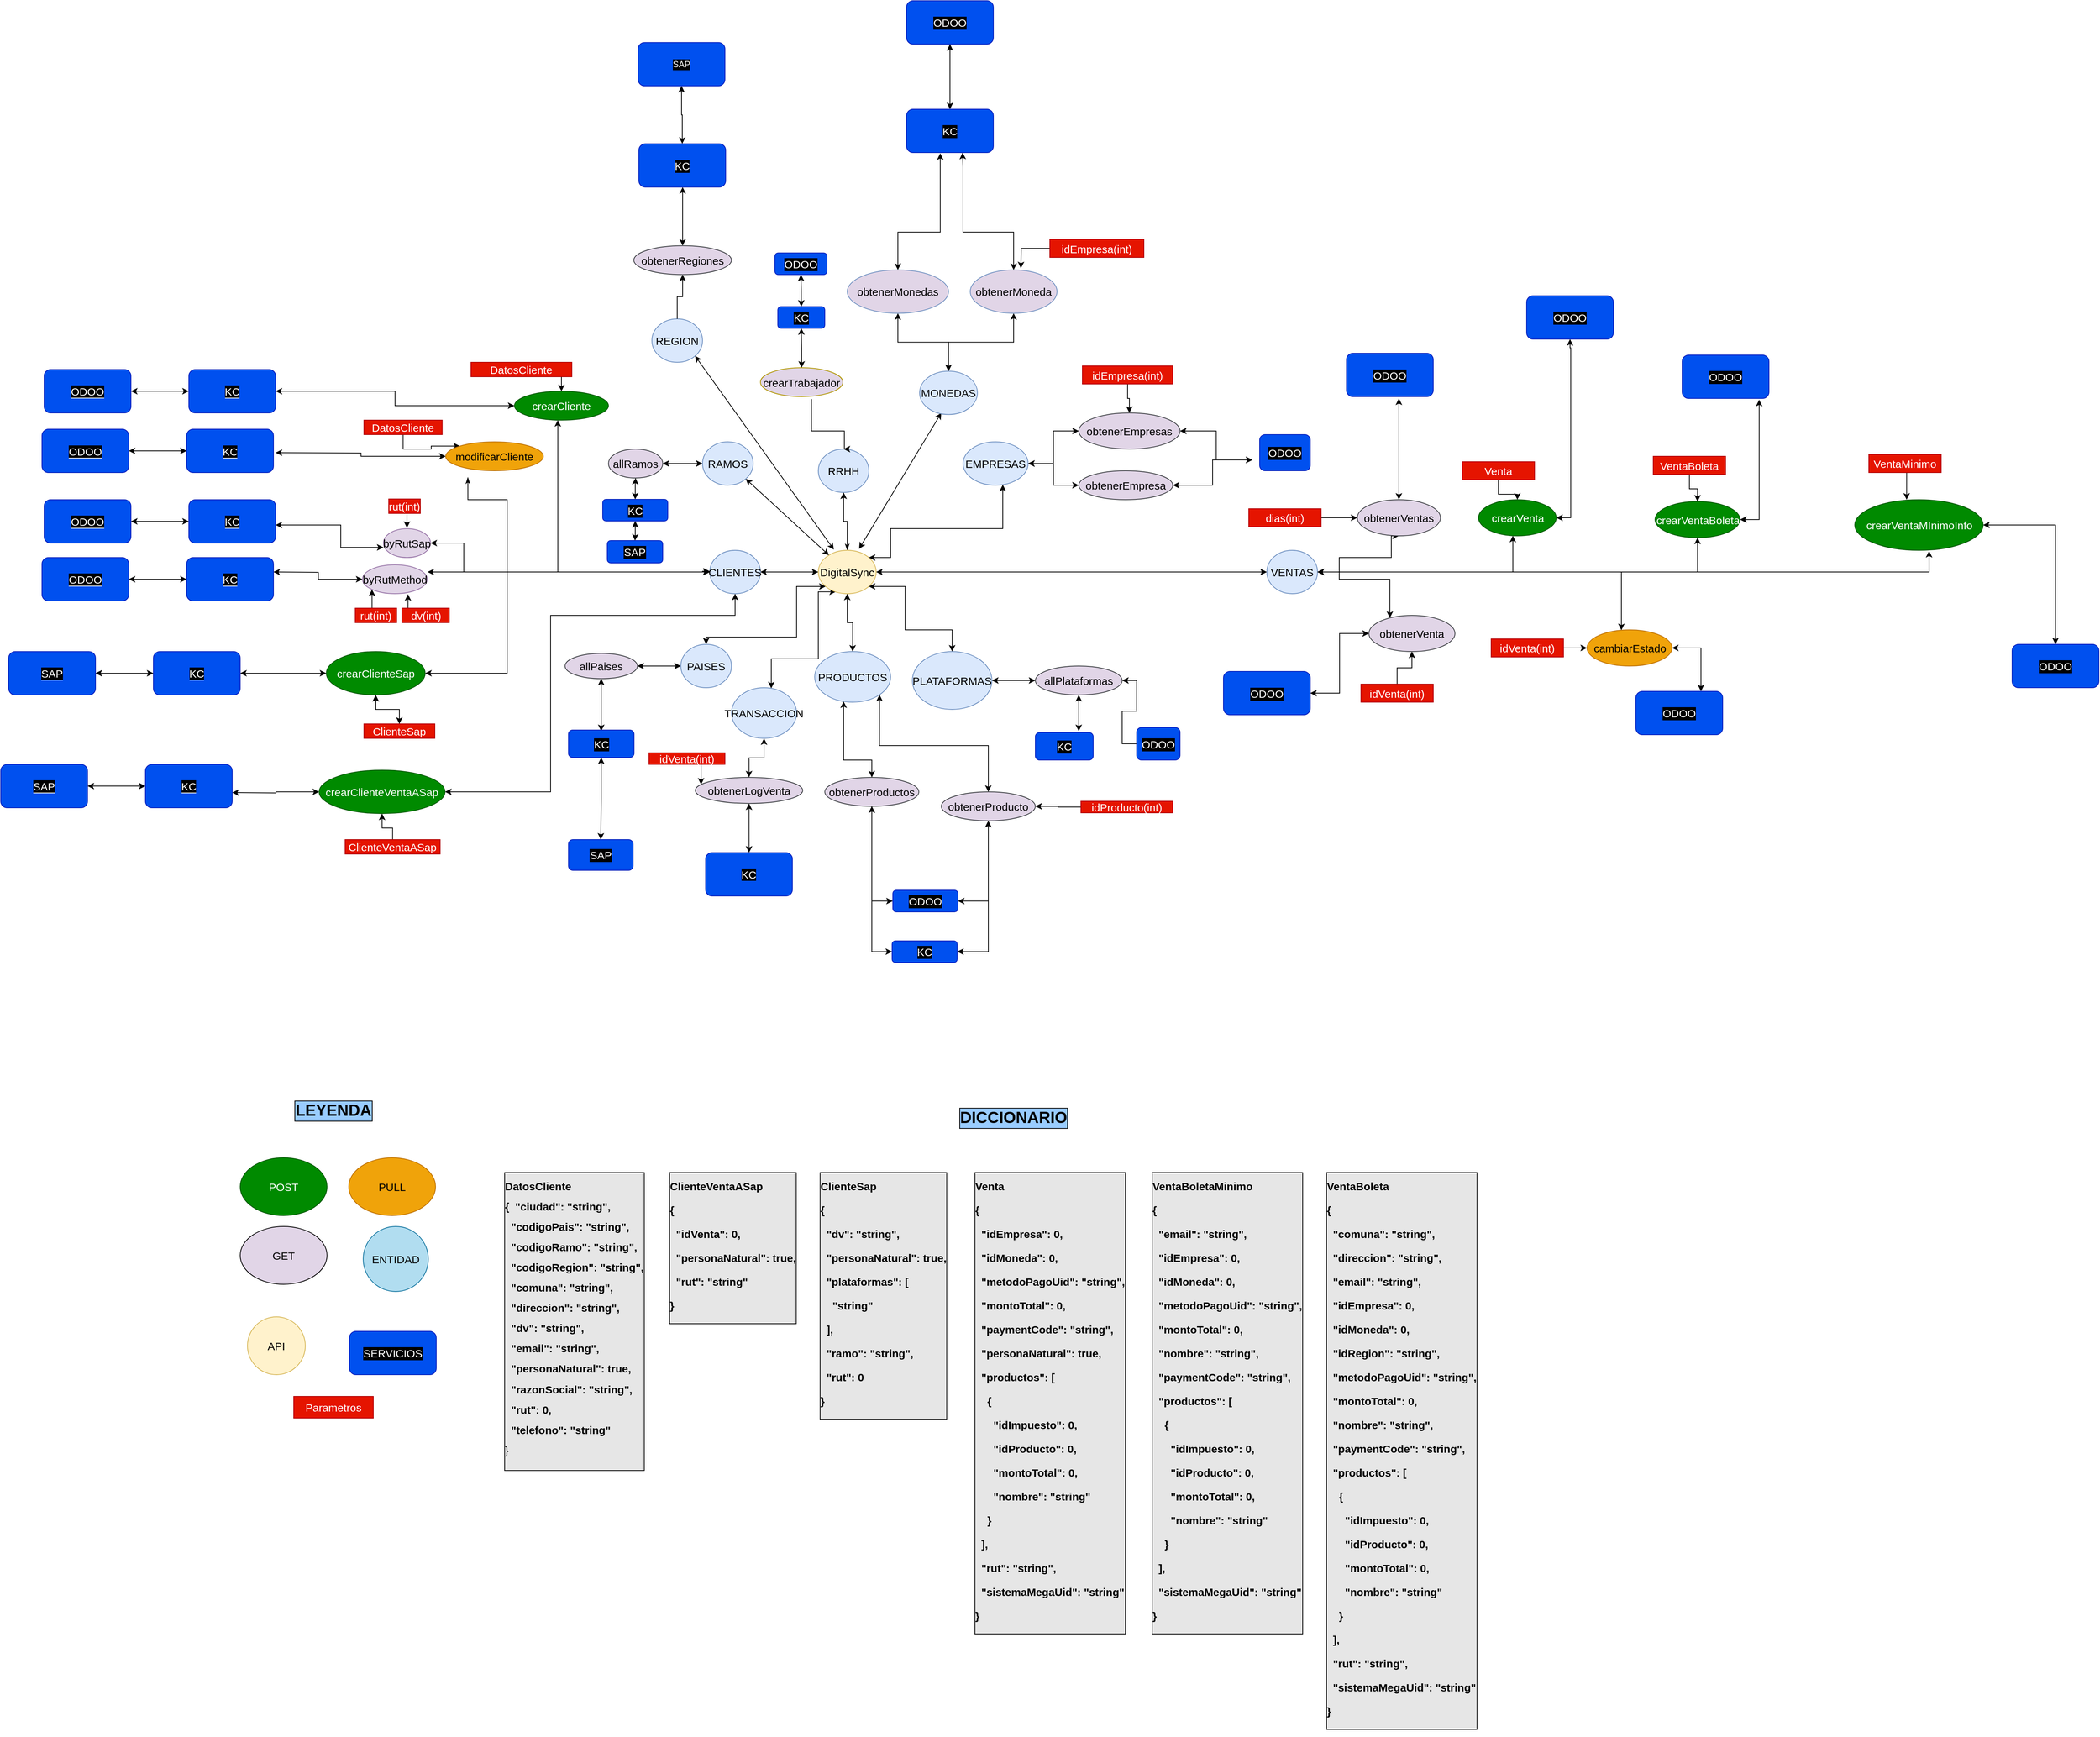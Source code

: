 <mxfile version="16.5.2" type="github">
  <diagram id="dqkI4iSsyCCfbzJvPXpM" name="Api-cliente">
    <mxGraphModel dx="2407" dy="2139" grid="1" gridSize="10" guides="1" tooltips="1" connect="1" arrows="1" fold="1" page="1" pageScale="1" pageWidth="827" pageHeight="1169" math="0" shadow="0">
      <root>
        <mxCell id="0" />
        <mxCell id="1" parent="0" />
        <mxCell id="hGoQcYNd4HtDcWjUqz2k-3" value="" style="edgeStyle=orthogonalEdgeStyle;rounded=0;orthogonalLoop=1;jettySize=auto;html=1;startArrow=classic;startFill=1;" parent="1" source="hGoQcYNd4HtDcWjUqz2k-1" target="hGoQcYNd4HtDcWjUqz2k-2" edge="1">
          <mxGeometry relative="1" as="geometry" />
        </mxCell>
        <mxCell id="hGoQcYNd4HtDcWjUqz2k-5" value="" style="edgeStyle=orthogonalEdgeStyle;rounded=0;orthogonalLoop=1;jettySize=auto;html=1;startArrow=classicThin;startFill=1;fontSize=15;" parent="1" source="hGoQcYNd4HtDcWjUqz2k-1" target="hGoQcYNd4HtDcWjUqz2k-4" edge="1">
          <mxGeometry relative="1" as="geometry" />
        </mxCell>
        <mxCell id="hGoQcYNd4HtDcWjUqz2k-9" value="" style="edgeStyle=orthogonalEdgeStyle;rounded=0;orthogonalLoop=1;jettySize=auto;html=1;startArrow=classic;startFill=1;" parent="1" source="hGoQcYNd4HtDcWjUqz2k-1" target="hGoQcYNd4HtDcWjUqz2k-8" edge="1">
          <mxGeometry relative="1" as="geometry" />
        </mxCell>
        <mxCell id="hGoQcYNd4HtDcWjUqz2k-12" value="" style="edgeStyle=orthogonalEdgeStyle;rounded=0;orthogonalLoop=1;jettySize=auto;html=1;startArrow=classic;startFill=1;" parent="1" source="hGoQcYNd4HtDcWjUqz2k-1" target="hGoQcYNd4HtDcWjUqz2k-11" edge="1">
          <mxGeometry relative="1" as="geometry">
            <Array as="points">
              <mxPoint x="310" y="280" />
              <mxPoint x="310" y="350" />
              <mxPoint x="185" y="350" />
            </Array>
          </mxGeometry>
        </mxCell>
        <mxCell id="hGoQcYNd4HtDcWjUqz2k-15" value="" style="edgeStyle=orthogonalEdgeStyle;rounded=0;orthogonalLoop=1;jettySize=auto;html=1;startArrow=classic;startFill=1;fontSize=15;" parent="1" source="hGoQcYNd4HtDcWjUqz2k-1" target="hGoQcYNd4HtDcWjUqz2k-14" edge="1">
          <mxGeometry relative="1" as="geometry">
            <Array as="points">
              <mxPoint x="440" y="240" />
              <mxPoint x="440" y="200" />
              <mxPoint x="595" y="200" />
            </Array>
          </mxGeometry>
        </mxCell>
        <mxCell id="hGoQcYNd4HtDcWjUqz2k-21" value="" style="edgeStyle=orthogonalEdgeStyle;rounded=0;orthogonalLoop=1;jettySize=auto;html=1;startArrow=classic;startFill=1;" parent="1" source="hGoQcYNd4HtDcWjUqz2k-1" target="hGoQcYNd4HtDcWjUqz2k-20" edge="1">
          <mxGeometry relative="1" as="geometry">
            <Array as="points">
              <mxPoint x="460" y="280" />
              <mxPoint x="460" y="340" />
              <mxPoint x="525" y="340" />
            </Array>
          </mxGeometry>
        </mxCell>
        <mxCell id="hGoQcYNd4HtDcWjUqz2k-23" value="" style="edgeStyle=orthogonalEdgeStyle;rounded=0;orthogonalLoop=1;jettySize=auto;html=1;exitX=0.305;exitY=0.956;exitDx=0;exitDy=0;exitPerimeter=0;startArrow=classic;startFill=1;" parent="1" source="hGoQcYNd4HtDcWjUqz2k-1" target="hGoQcYNd4HtDcWjUqz2k-22" edge="1">
          <mxGeometry relative="1" as="geometry">
            <Array as="points">
              <mxPoint x="340" y="287" />
              <mxPoint x="340" y="380" />
              <mxPoint x="275" y="380" />
            </Array>
          </mxGeometry>
        </mxCell>
        <mxCell id="hGoQcYNd4HtDcWjUqz2k-1" value="DigitalSync" style="ellipse;whiteSpace=wrap;html=1;fillColor=#fff2cc;strokeColor=#d6b656;fontSize=15;" parent="1" vertex="1">
          <mxGeometry x="340" y="230" width="80" height="60" as="geometry" />
        </mxCell>
        <mxCell id="hGoQcYNd4HtDcWjUqz2k-2" value="VENTAS" style="ellipse;whiteSpace=wrap;html=1;fillColor=#dae8fc;strokeColor=#6c8ebf;fontSize=15;" parent="1" vertex="1">
          <mxGeometry x="960" y="230" width="70" height="60" as="geometry" />
        </mxCell>
        <mxCell id="hGoQcYNd4HtDcWjUqz2k-4" value="RRHH" style="ellipse;whiteSpace=wrap;html=1;fillColor=#dae8fc;strokeColor=#6c8ebf;fontSize=15;" parent="1" vertex="1">
          <mxGeometry x="340" y="90" width="70" height="60" as="geometry" />
        </mxCell>
        <mxCell id="xVQy0BHJnEKwK96mD5Wz-56" style="edgeStyle=orthogonalEdgeStyle;rounded=0;orthogonalLoop=1;jettySize=auto;html=1;entryX=1;entryY=0.5;entryDx=0;entryDy=0;fontSize=8;startArrow=classic;startFill=1;endArrow=classic;endFill=1;" parent="1" source="hGoQcYNd4HtDcWjUqz2k-6" target="xVQy0BHJnEKwK96mD5Wz-46" edge="1">
          <mxGeometry relative="1" as="geometry">
            <Array as="points">
              <mxPoint x="225" y="320" />
              <mxPoint x="-30" y="320" />
              <mxPoint x="-30" y="564" />
            </Array>
          </mxGeometry>
        </mxCell>
        <mxCell id="hGoQcYNd4HtDcWjUqz2k-6" value="CLIENTES" style="ellipse;whiteSpace=wrap;html=1;fillColor=#dae8fc;strokeColor=#6c8ebf;fontSize=15;" parent="1" vertex="1">
          <mxGeometry x="190" y="230" width="70" height="60" as="geometry" />
        </mxCell>
        <mxCell id="xVQy0BHJnEKwK96mD5Wz-76" style="edgeStyle=orthogonalEdgeStyle;rounded=0;orthogonalLoop=1;jettySize=auto;html=1;fontSize=15;startArrow=classic;startFill=1;endArrow=classic;endFill=1;entryX=0.5;entryY=0;entryDx=0;entryDy=0;" parent="1" source="hGoQcYNd4HtDcWjUqz2k-8" target="xVQy0BHJnEKwK96mD5Wz-41" edge="1">
          <mxGeometry relative="1" as="geometry">
            <mxPoint x="390" y="540" as="targetPoint" />
            <Array as="points">
              <mxPoint x="375" y="520" />
              <mxPoint x="414" y="520" />
            </Array>
          </mxGeometry>
        </mxCell>
        <mxCell id="hGoQcYNd4HtDcWjUqz2k-8" value="PRODUCTOS" style="ellipse;whiteSpace=wrap;html=1;fillColor=#dae8fc;strokeColor=#6c8ebf;fontSize=15;" parent="1" vertex="1">
          <mxGeometry x="335" y="370" width="105" height="70" as="geometry" />
        </mxCell>
        <mxCell id="xVQy0BHJnEKwK96mD5Wz-65" value="" style="edgeStyle=orthogonalEdgeStyle;rounded=0;orthogonalLoop=1;jettySize=auto;html=1;fontSize=15;startArrow=classic;startFill=1;endArrow=classic;endFill=1;" parent="1" source="hGoQcYNd4HtDcWjUqz2k-11" target="xVQy0BHJnEKwK96mD5Wz-45" edge="1">
          <mxGeometry relative="1" as="geometry" />
        </mxCell>
        <mxCell id="hGoQcYNd4HtDcWjUqz2k-11" value="PAISES" style="ellipse;whiteSpace=wrap;html=1;fillColor=#dae8fc;strokeColor=#6c8ebf;fontSize=15;" parent="1" vertex="1">
          <mxGeometry x="150" y="360" width="70" height="60" as="geometry" />
        </mxCell>
        <mxCell id="hGoQcYNd4HtDcWjUqz2k-14" value="EMPRESAS" style="ellipse;whiteSpace=wrap;html=1;fillColor=#dae8fc;strokeColor=#6c8ebf;fontSize=15;" parent="1" vertex="1">
          <mxGeometry x="540" y="80" width="90" height="60" as="geometry" />
        </mxCell>
        <mxCell id="hGoQcYNd4HtDcWjUqz2k-29" value="" style="edgeStyle=orthogonalEdgeStyle;rounded=0;orthogonalLoop=1;jettySize=auto;html=1;exitX=1;exitY=0.5;exitDx=0;exitDy=0;entryX=0;entryY=0.5;entryDx=0;entryDy=0;startArrow=classic;startFill=1;fontSize=15;" parent="1" source="hGoQcYNd4HtDcWjUqz2k-28" target="hGoQcYNd4HtDcWjUqz2k-17" edge="1">
          <mxGeometry relative="1" as="geometry">
            <mxPoint x="170" y="70" as="targetPoint" />
          </mxGeometry>
        </mxCell>
        <mxCell id="hGoQcYNd4HtDcWjUqz2k-17" value="RAMOS" style="ellipse;whiteSpace=wrap;html=1;fillColor=#dae8fc;strokeColor=#6c8ebf;fontSize=15;" parent="1" vertex="1">
          <mxGeometry x="180" y="80" width="70" height="60" as="geometry" />
        </mxCell>
        <mxCell id="hGoQcYNd4HtDcWjUqz2k-20" value="PLATAFORMAS" style="ellipse;whiteSpace=wrap;html=1;fillColor=#dae8fc;strokeColor=#6c8ebf;fontSize=15;" parent="1" vertex="1">
          <mxGeometry x="470" y="370" width="110" height="80" as="geometry" />
        </mxCell>
        <mxCell id="xVQy0BHJnEKwK96mD5Wz-66" value="" style="edgeStyle=orthogonalEdgeStyle;rounded=0;orthogonalLoop=1;jettySize=auto;html=1;fontSize=15;startArrow=classic;startFill=1;endArrow=classic;endFill=1;" parent="1" source="hGoQcYNd4HtDcWjUqz2k-22" target="xVQy0BHJnEKwK96mD5Wz-42" edge="1">
          <mxGeometry relative="1" as="geometry" />
        </mxCell>
        <mxCell id="hGoQcYNd4HtDcWjUqz2k-22" value="TRANSACCION" style="ellipse;whiteSpace=wrap;html=1;fillColor=#dae8fc;strokeColor=#6c8ebf;fontSize=15;" parent="1" vertex="1">
          <mxGeometry x="220" y="420" width="90" height="70" as="geometry" />
        </mxCell>
        <mxCell id="hGoQcYNd4HtDcWjUqz2k-28" value="allRamos" style="ellipse;whiteSpace=wrap;html=1;fillColor=#E1D5E7;strokeColor=#36393d;fontSize=15;" parent="1" vertex="1">
          <mxGeometry x="50" y="90" width="75" height="40" as="geometry" />
        </mxCell>
        <mxCell id="hGoQcYNd4HtDcWjUqz2k-30" value="" style="endArrow=classic;startArrow=classic;html=1;rounded=0;entryX=1;entryY=1;entryDx=0;entryDy=0;fontSize=15;" parent="1" source="hGoQcYNd4HtDcWjUqz2k-1" target="hGoQcYNd4HtDcWjUqz2k-17" edge="1">
          <mxGeometry width="50" height="50" relative="1" as="geometry">
            <mxPoint x="270" y="200" as="sourcePoint" />
            <mxPoint x="320" y="150" as="targetPoint" />
          </mxGeometry>
        </mxCell>
        <mxCell id="hGoQcYNd4HtDcWjUqz2k-31" value="" style="endArrow=classic;startArrow=classic;html=1;rounded=0;entryX=1;entryY=0.5;entryDx=0;entryDy=0;fontSize=15;" parent="1" target="hGoQcYNd4HtDcWjUqz2k-6" edge="1">
          <mxGeometry width="50" height="50" relative="1" as="geometry">
            <mxPoint x="340" y="260" as="sourcePoint" />
            <mxPoint x="228.219" y="150.003" as="targetPoint" />
          </mxGeometry>
        </mxCell>
        <mxCell id="hGoQcYNd4HtDcWjUqz2k-32" value="" style="edgeStyle=orthogonalEdgeStyle;rounded=0;orthogonalLoop=1;jettySize=auto;html=1;exitX=1;exitY=0.5;exitDx=0;exitDy=0;entryX=0;entryY=0.5;entryDx=0;entryDy=0;startArrow=classic;startFill=1;" parent="1" source="hGoQcYNd4HtDcWjUqz2k-33" edge="1">
          <mxGeometry relative="1" as="geometry">
            <mxPoint x="190" y="260" as="targetPoint" />
            <Array as="points">
              <mxPoint x="-150" y="220" />
              <mxPoint x="-150" y="260" />
            </Array>
          </mxGeometry>
        </mxCell>
        <mxCell id="hGoQcYNd4HtDcWjUqz2k-37" value="" style="edgeStyle=orthogonalEdgeStyle;rounded=0;orthogonalLoop=1;jettySize=auto;html=1;startArrow=none;startFill=0;entryX=0.5;entryY=0;entryDx=0;entryDy=0;exitX=0.5;exitY=1;exitDx=0;exitDy=0;fontSize=15;" parent="1" source="hGoQcYNd4HtDcWjUqz2k-36" edge="1">
          <mxGeometry relative="1" as="geometry">
            <mxPoint x="160" y="199" as="sourcePoint" />
            <mxPoint x="-228.5" y="199" as="targetPoint" />
          </mxGeometry>
        </mxCell>
        <mxCell id="xVQy0BHJnEKwK96mD5Wz-11" style="edgeStyle=orthogonalEdgeStyle;rounded=0;orthogonalLoop=1;jettySize=auto;html=1;entryX=1;entryY=0.75;entryDx=0;entryDy=0;startArrow=classic;startFill=1;fontSize=15;" parent="1" edge="1">
          <mxGeometry relative="1" as="geometry">
            <mxPoint x="-261" y="226" as="sourcePoint" />
            <mxPoint x="-410" y="195" as="targetPoint" />
            <Array as="points">
              <mxPoint x="-320" y="226" />
              <mxPoint x="-320" y="195" />
            </Array>
          </mxGeometry>
        </mxCell>
        <mxCell id="hGoQcYNd4HtDcWjUqz2k-33" value="byRutSap" style="ellipse;whiteSpace=wrap;html=1;fillColor=#E1D5E7;strokeColor=#9673a6;fontSize=15;" parent="1" vertex="1">
          <mxGeometry x="-261" y="200" width="65" height="40" as="geometry" />
        </mxCell>
        <mxCell id="hGoQcYNd4HtDcWjUqz2k-34" value="" style="edgeStyle=orthogonalEdgeStyle;rounded=0;orthogonalLoop=1;jettySize=auto;html=1;exitX=0.619;exitY=1.083;exitDx=0;exitDy=0;entryX=0.5;entryY=0;entryDx=0;entryDy=0;exitPerimeter=0;fontSize=15;" parent="1" source="hGoQcYNd4HtDcWjUqz2k-35" target="hGoQcYNd4HtDcWjUqz2k-4" edge="1">
          <mxGeometry relative="1" as="geometry">
            <mxPoint x="440" y="30" as="targetPoint" />
            <Array as="points">
              <mxPoint x="376" y="65" />
            </Array>
          </mxGeometry>
        </mxCell>
        <mxCell id="wVA4MzhK045OQGOZZZay-18" value="" style="edgeStyle=orthogonalEdgeStyle;rounded=0;orthogonalLoop=1;jettySize=auto;html=1;startArrow=classic;startFill=1;" edge="1" parent="1" source="hGoQcYNd4HtDcWjUqz2k-35" target="IVywcsQ_STxYCt1LJZf8-23">
          <mxGeometry relative="1" as="geometry" />
        </mxCell>
        <mxCell id="hGoQcYNd4HtDcWjUqz2k-35" value="crearTrabajador" style="ellipse;whiteSpace=wrap;html=1;fillColor=#E1D5E7;strokeColor=#B09500;fontColor=#000000;fontSize=15;" parent="1" vertex="1">
          <mxGeometry x="260" y="-22.5" width="114" height="40" as="geometry" />
        </mxCell>
        <mxCell id="hGoQcYNd4HtDcWjUqz2k-36" value="rut(int)" style="whiteSpace=wrap;html=1;fillColor=#e51400;fontColor=#ffffff;strokeColor=#B20000;fontSize=15;" parent="1" vertex="1">
          <mxGeometry x="-253.75" y="159" width="43.75" height="20" as="geometry" />
        </mxCell>
        <mxCell id="xVQy0BHJnEKwK96mD5Wz-3" value="" style="edgeStyle=orthogonalEdgeStyle;rounded=0;orthogonalLoop=1;jettySize=auto;html=1;startArrow=classic;startFill=1;" parent="1" edge="1">
          <mxGeometry relative="1" as="geometry">
            <mxPoint x="190" y="260" as="targetPoint" />
            <mxPoint x="-200" y="260" as="sourcePoint" />
            <Array as="points">
              <mxPoint x="-200" y="260" />
            </Array>
          </mxGeometry>
        </mxCell>
        <mxCell id="xVQy0BHJnEKwK96mD5Wz-12" style="edgeStyle=orthogonalEdgeStyle;rounded=0;orthogonalLoop=1;jettySize=auto;html=1;entryX=1;entryY=0.5;entryDx=0;entryDy=0;startArrow=classic;startFill=1;fontSize=15;" parent="1" source="xVQy0BHJnEKwK96mD5Wz-4" edge="1">
          <mxGeometry relative="1" as="geometry">
            <mxPoint x="-413" y="260" as="targetPoint" />
          </mxGeometry>
        </mxCell>
        <mxCell id="xVQy0BHJnEKwK96mD5Wz-4" value="byRutMethod" style="ellipse;whiteSpace=wrap;html=1;fillColor=#e1d5e7;strokeColor=#9673a6;fontSize=15;" parent="1" vertex="1">
          <mxGeometry x="-290" y="250" width="89.5" height="40" as="geometry" />
        </mxCell>
        <mxCell id="xVQy0BHJnEKwK96mD5Wz-20" style="edgeStyle=orthogonalEdgeStyle;rounded=0;orthogonalLoop=1;jettySize=auto;html=1;exitX=0.5;exitY=0;exitDx=0;exitDy=0;entryX=0;entryY=1;entryDx=0;entryDy=0;startArrow=none;startFill=0;fontSize=15;" parent="1" source="xVQy0BHJnEKwK96mD5Wz-7" target="xVQy0BHJnEKwK96mD5Wz-4" edge="1">
          <mxGeometry relative="1" as="geometry" />
        </mxCell>
        <mxCell id="xVQy0BHJnEKwK96mD5Wz-7" value="rut(int)" style="whiteSpace=wrap;html=1;fillColor=#e51400;fontColor=#ffffff;strokeColor=#B20000;fontSize=15;" parent="1" vertex="1">
          <mxGeometry x="-300" y="310" width="57.25" height="20" as="geometry" />
        </mxCell>
        <mxCell id="xVQy0BHJnEKwK96mD5Wz-23" style="edgeStyle=orthogonalEdgeStyle;rounded=0;orthogonalLoop=1;jettySize=auto;html=1;exitX=0.5;exitY=0;exitDx=0;exitDy=0;entryX=0.5;entryY=1;entryDx=0;entryDy=0;startArrow=classic;startFill=1;endArrow=none;endFill=0;fontSize=15;" parent="1" source="xVQy0BHJnEKwK96mD5Wz-18" target="xVQy0BHJnEKwK96mD5Wz-22" edge="1">
          <mxGeometry relative="1" as="geometry" />
        </mxCell>
        <mxCell id="xVQy0BHJnEKwK96mD5Wz-54" style="edgeStyle=orthogonalEdgeStyle;rounded=0;orthogonalLoop=1;jettySize=auto;html=1;entryX=1;entryY=0.5;entryDx=0;entryDy=0;fontSize=15;startArrow=classic;startFill=1;endArrow=classic;endFill=1;" parent="1" source="xVQy0BHJnEKwK96mD5Wz-18" target="xVQy0BHJnEKwK96mD5Wz-187" edge="1">
          <mxGeometry relative="1" as="geometry">
            <mxPoint x="-373.0" y="20" as="targetPoint" />
          </mxGeometry>
        </mxCell>
        <mxCell id="xVQy0BHJnEKwK96mD5Wz-139" style="edgeStyle=orthogonalEdgeStyle;rounded=0;orthogonalLoop=1;jettySize=auto;html=1;entryX=0;entryY=0.5;entryDx=0;entryDy=0;fontSize=15;startArrow=classic;startFill=1;endArrow=classic;endFill=1;" parent="1" source="xVQy0BHJnEKwK96mD5Wz-18" target="hGoQcYNd4HtDcWjUqz2k-6" edge="1">
          <mxGeometry relative="1" as="geometry">
            <Array as="points">
              <mxPoint x="-20" y="260" />
            </Array>
          </mxGeometry>
        </mxCell>
        <mxCell id="xVQy0BHJnEKwK96mD5Wz-18" value="crearCliente" style="ellipse;whiteSpace=wrap;html=1;fillColor=#008a00;strokeColor=#005700;fontColor=#ffffff;fontSize=15;" parent="1" vertex="1">
          <mxGeometry x="-80" y="10" width="130" height="40" as="geometry" />
        </mxCell>
        <mxCell id="xVQy0BHJnEKwK96mD5Wz-21" style="edgeStyle=orthogonalEdgeStyle;rounded=0;orthogonalLoop=1;jettySize=auto;html=1;exitX=0.5;exitY=0;exitDx=0;exitDy=0;entryX=0.703;entryY=1.017;entryDx=0;entryDy=0;entryPerimeter=0;startArrow=none;startFill=0;fontSize=15;" parent="1" source="xVQy0BHJnEKwK96mD5Wz-5" target="xVQy0BHJnEKwK96mD5Wz-4" edge="1">
          <mxGeometry relative="1" as="geometry" />
        </mxCell>
        <mxCell id="xVQy0BHJnEKwK96mD5Wz-5" value="dv(int)" style="whiteSpace=wrap;html=1;fillColor=#e51400;fontColor=#ffffff;strokeColor=#B20000;fontSize=15;" parent="1" vertex="1">
          <mxGeometry x="-235.5" y="310" width="65.5" height="20" as="geometry" />
        </mxCell>
        <mxCell id="xVQy0BHJnEKwK96mD5Wz-22" value="DatosCliente" style="whiteSpace=wrap;html=1;fillColor=#e51400;fontColor=#ffffff;strokeColor=#B20000;fontSize=15;" parent="1" vertex="1">
          <mxGeometry x="-140" y="-30" width="139.37" height="20" as="geometry" />
        </mxCell>
        <mxCell id="xVQy0BHJnEKwK96mD5Wz-25" value="" style="edgeStyle=orthogonalEdgeStyle;rounded=0;orthogonalLoop=1;jettySize=auto;html=1;entryX=0.062;entryY=0.317;entryDx=0;entryDy=0;entryPerimeter=0;startArrow=classicThin;startFill=1;" parent="1" edge="1">
          <mxGeometry relative="1" as="geometry">
            <mxPoint x="190.0" y="259.02" as="targetPoint" />
            <Array as="points">
              <mxPoint x="-144" y="160" />
              <mxPoint x="-90" y="160" />
              <mxPoint x="-90" y="260" />
              <mxPoint x="180" y="260" />
            </Array>
            <mxPoint x="-144.34" y="129" as="sourcePoint" />
          </mxGeometry>
        </mxCell>
        <mxCell id="xVQy0BHJnEKwK96mD5Wz-33" value="" style="edgeStyle=orthogonalEdgeStyle;rounded=0;orthogonalLoop=1;jettySize=auto;html=1;fontSize=15;startArrow=classic;startFill=1;endArrow=none;endFill=0;exitX=0;exitY=0;exitDx=0;exitDy=0;" parent="1" source="xVQy0BHJnEKwK96mD5Wz-27" target="xVQy0BHJnEKwK96mD5Wz-31" edge="1">
          <mxGeometry relative="1" as="geometry" />
        </mxCell>
        <mxCell id="xVQy0BHJnEKwK96mD5Wz-53" style="edgeStyle=orthogonalEdgeStyle;rounded=0;orthogonalLoop=1;jettySize=auto;html=1;entryX=1;entryY=0.5;entryDx=0;entryDy=0;fontSize=15;startArrow=classic;startFill=1;endArrow=classic;endFill=1;" parent="1" source="xVQy0BHJnEKwK96mD5Wz-27" edge="1">
          <mxGeometry relative="1" as="geometry">
            <mxPoint x="-410" y="95" as="targetPoint" />
          </mxGeometry>
        </mxCell>
        <mxCell id="xVQy0BHJnEKwK96mD5Wz-27" value="modificarCliente" style="ellipse;whiteSpace=wrap;html=1;fillColor=#f0a30a;strokeColor=#BD7000;fontColor=#000000;fontSize=15;" parent="1" vertex="1">
          <mxGeometry x="-175" y="80" width="135" height="40" as="geometry" />
        </mxCell>
        <mxCell id="xVQy0BHJnEKwK96mD5Wz-31" value="DatosCliente" style="whiteSpace=wrap;html=1;fillColor=#e51400;fontColor=#ffffff;strokeColor=#B20000;fontSize=15;" parent="1" vertex="1">
          <mxGeometry x="-288.04" y="50" width="108.28" height="20" as="geometry" />
        </mxCell>
        <mxCell id="xVQy0BHJnEKwK96mD5Wz-93" value="" style="edgeStyle=orthogonalEdgeStyle;rounded=0;orthogonalLoop=1;jettySize=auto;html=1;fontSize=15;startArrow=classic;startFill=1;endArrow=none;endFill=0;" parent="1" source="xVQy0BHJnEKwK96mD5Wz-36" target="xVQy0BHJnEKwK96mD5Wz-92" edge="1">
          <mxGeometry relative="1" as="geometry" />
        </mxCell>
        <mxCell id="xVQy0BHJnEKwK96mD5Wz-96" value="" style="edgeStyle=orthogonalEdgeStyle;rounded=0;orthogonalLoop=1;jettySize=auto;html=1;fontSize=15;startArrow=classic;startFill=1;endArrow=classic;endFill=1;" parent="1" source="xVQy0BHJnEKwK96mD5Wz-36" target="hGoQcYNd4HtDcWjUqz2k-14" edge="1">
          <mxGeometry relative="1" as="geometry" />
        </mxCell>
        <mxCell id="xVQy0BHJnEKwK96mD5Wz-173" style="edgeStyle=orthogonalEdgeStyle;rounded=0;orthogonalLoop=1;jettySize=auto;html=1;entryX=0;entryY=0.7;entryDx=0;entryDy=0;fontSize=15;startArrow=classic;startFill=1;endArrow=classic;endFill=1;" parent="1" source="xVQy0BHJnEKwK96mD5Wz-36" edge="1">
          <mxGeometry relative="1" as="geometry">
            <Array as="points">
              <mxPoint x="890" y="65" />
              <mxPoint x="890" y="105" />
            </Array>
            <mxPoint x="940" y="105" as="targetPoint" />
          </mxGeometry>
        </mxCell>
        <mxCell id="xVQy0BHJnEKwK96mD5Wz-36" value="obtenerEmpresas" style="ellipse;whiteSpace=wrap;html=1;fillColor=#E1D5E7;strokeColor=#36393d;fontSize=15;" parent="1" vertex="1">
          <mxGeometry x="700" y="40" width="140" height="50" as="geometry" />
        </mxCell>
        <mxCell id="xVQy0BHJnEKwK96mD5Wz-95" value="" style="edgeStyle=orthogonalEdgeStyle;rounded=0;orthogonalLoop=1;jettySize=auto;html=1;fontSize=15;startArrow=classic;startFill=1;endArrow=classic;endFill=1;" parent="1" source="xVQy0BHJnEKwK96mD5Wz-37" target="hGoQcYNd4HtDcWjUqz2k-14" edge="1">
          <mxGeometry relative="1" as="geometry" />
        </mxCell>
        <mxCell id="xVQy0BHJnEKwK96mD5Wz-149" style="edgeStyle=orthogonalEdgeStyle;rounded=0;orthogonalLoop=1;jettySize=auto;html=1;entryX=0;entryY=0.7;entryDx=0;entryDy=0;fontSize=15;startArrow=classic;startFill=1;endArrow=classic;endFill=1;" parent="1" source="xVQy0BHJnEKwK96mD5Wz-37" edge="1">
          <mxGeometry relative="1" as="geometry">
            <Array as="points">
              <mxPoint x="885" y="140" />
              <mxPoint x="885" y="105" />
            </Array>
            <mxPoint x="940" y="105" as="targetPoint" />
          </mxGeometry>
        </mxCell>
        <mxCell id="xVQy0BHJnEKwK96mD5Wz-37" value="obtenerEmpresa" style="ellipse;whiteSpace=wrap;html=1;fillColor=#E1D5E7;strokeColor=#36393d;fontSize=15;" parent="1" vertex="1">
          <mxGeometry x="700" y="120" width="130" height="40" as="geometry" />
        </mxCell>
        <mxCell id="xVQy0BHJnEKwK96mD5Wz-116" style="edgeStyle=orthogonalEdgeStyle;rounded=0;orthogonalLoop=1;jettySize=auto;html=1;fontSize=15;startArrow=classic;startFill=1;endArrow=classic;endFill=1;exitX=0.5;exitY=1;exitDx=0;exitDy=0;" parent="1" source="xVQy0BHJnEKwK96mD5Wz-38" edge="1">
          <mxGeometry relative="1" as="geometry">
            <mxPoint x="1030" y="260" as="targetPoint" />
            <Array as="points">
              <mxPoint x="1132" y="240" />
              <mxPoint x="1060" y="240" />
              <mxPoint x="1060" y="260" />
            </Array>
          </mxGeometry>
        </mxCell>
        <mxCell id="IVywcsQ_STxYCt1LJZf8-44" style="edgeStyle=orthogonalEdgeStyle;rounded=0;orthogonalLoop=1;jettySize=auto;html=1;fontSize=15;startArrow=classic;startFill=1;" parent="1" source="xVQy0BHJnEKwK96mD5Wz-38" edge="1">
          <mxGeometry relative="1" as="geometry">
            <mxPoint x="1142.5" y="20" as="targetPoint" />
          </mxGeometry>
        </mxCell>
        <mxCell id="xVQy0BHJnEKwK96mD5Wz-38" value="obtenerVentas" style="ellipse;whiteSpace=wrap;html=1;fillColor=#E1D5E7;strokeColor=#36393d;fontSize=15;" parent="1" vertex="1">
          <mxGeometry x="1085" y="160" width="115" height="50" as="geometry" />
        </mxCell>
        <mxCell id="xVQy0BHJnEKwK96mD5Wz-115" style="edgeStyle=orthogonalEdgeStyle;rounded=0;orthogonalLoop=1;jettySize=auto;html=1;entryX=1;entryY=0.5;entryDx=0;entryDy=0;fontSize=15;startArrow=classic;startFill=1;endArrow=classic;endFill=1;" parent="1" source="xVQy0BHJnEKwK96mD5Wz-39" target="hGoQcYNd4HtDcWjUqz2k-2" edge="1">
          <mxGeometry relative="1" as="geometry">
            <Array as="points">
              <mxPoint x="1130" y="270" />
              <mxPoint x="1060" y="270" />
              <mxPoint x="1060" y="260" />
            </Array>
          </mxGeometry>
        </mxCell>
        <mxCell id="xVQy0BHJnEKwK96mD5Wz-39" value="obtenerVenta" style="ellipse;whiteSpace=wrap;html=1;fillColor=#E1D5E7;strokeColor=#36393d;fontSize=15;" parent="1" vertex="1">
          <mxGeometry x="1101" y="320" width="119" height="50" as="geometry" />
        </mxCell>
        <mxCell id="xVQy0BHJnEKwK96mD5Wz-89" value="" style="edgeStyle=orthogonalEdgeStyle;rounded=0;orthogonalLoop=1;jettySize=auto;html=1;fontSize=15;startArrow=classic;startFill=1;endArrow=classic;endFill=1;" parent="1" source="xVQy0BHJnEKwK96mD5Wz-40" target="hGoQcYNd4HtDcWjUqz2k-20" edge="1">
          <mxGeometry relative="1" as="geometry" />
        </mxCell>
        <mxCell id="xVQy0BHJnEKwK96mD5Wz-172" value="" style="edgeStyle=orthogonalEdgeStyle;rounded=0;orthogonalLoop=1;jettySize=auto;html=1;fontSize=15;startArrow=classic;startFill=1;endArrow=classic;endFill=1;" parent="1" source="xVQy0BHJnEKwK96mD5Wz-40" edge="1">
          <mxGeometry relative="1" as="geometry">
            <mxPoint x="700" y="480" as="targetPoint" />
          </mxGeometry>
        </mxCell>
        <mxCell id="xVQy0BHJnEKwK96mD5Wz-40" value="allPlataformas" style="ellipse;whiteSpace=wrap;html=1;fillColor=#E1D5E7;strokeColor=#36393d;fontSize=15;" parent="1" vertex="1">
          <mxGeometry x="640" y="390" width="120" height="40" as="geometry" />
        </mxCell>
        <mxCell id="xVQy0BHJnEKwK96mD5Wz-168" style="edgeStyle=orthogonalEdgeStyle;rounded=0;orthogonalLoop=1;jettySize=auto;html=1;entryX=0;entryY=0.5;entryDx=0;entryDy=0;fontSize=15;startArrow=classic;startFill=1;endArrow=classic;endFill=1;" parent="1" source="xVQy0BHJnEKwK96mD5Wz-41" target="IVywcsQ_STxYCt1LJZf8-38" edge="1">
          <mxGeometry relative="1" as="geometry">
            <mxPoint x="469" y="695" as="targetPoint" />
          </mxGeometry>
        </mxCell>
        <mxCell id="xVQy0BHJnEKwK96mD5Wz-169" style="edgeStyle=orthogonalEdgeStyle;rounded=0;orthogonalLoop=1;jettySize=auto;html=1;entryX=0;entryY=0.5;entryDx=0;entryDy=0;fontSize=15;startArrow=classic;startFill=1;endArrow=classic;endFill=1;" parent="1" source="xVQy0BHJnEKwK96mD5Wz-41" target="IVywcsQ_STxYCt1LJZf8-39" edge="1">
          <mxGeometry relative="1" as="geometry">
            <mxPoint x="469" y="785" as="targetPoint" />
            <Array as="points">
              <mxPoint x="414" y="785" />
            </Array>
          </mxGeometry>
        </mxCell>
        <mxCell id="xVQy0BHJnEKwK96mD5Wz-41" value="obtenerProductos" style="ellipse;whiteSpace=wrap;html=1;fillColor=#E1D5E7;strokeColor=#36393d;fontSize=15;" parent="1" vertex="1">
          <mxGeometry x="349" y="544" width="130" height="40" as="geometry" />
        </mxCell>
        <mxCell id="xVQy0BHJnEKwK96mD5Wz-68" value="" style="edgeStyle=orthogonalEdgeStyle;rounded=0;orthogonalLoop=1;jettySize=auto;html=1;fontSize=15;startArrow=classic;startFill=1;endArrow=none;endFill=0;" parent="1" source="xVQy0BHJnEKwK96mD5Wz-42" target="xVQy0BHJnEKwK96mD5Wz-67" edge="1">
          <mxGeometry relative="1" as="geometry">
            <Array as="points">
              <mxPoint x="178" y="530" />
              <mxPoint x="178" y="530" />
            </Array>
          </mxGeometry>
        </mxCell>
        <mxCell id="wVA4MzhK045OQGOZZZay-21" value="" style="edgeStyle=orthogonalEdgeStyle;rounded=0;orthogonalLoop=1;jettySize=auto;html=1;startArrow=classic;startFill=1;" edge="1" parent="1" source="xVQy0BHJnEKwK96mD5Wz-42" target="wVA4MzhK045OQGOZZZay-20">
          <mxGeometry relative="1" as="geometry" />
        </mxCell>
        <mxCell id="xVQy0BHJnEKwK96mD5Wz-42" value="obtenerLogVenta" style="ellipse;whiteSpace=wrap;html=1;fillColor=#E1D5E7;strokeColor=#36393d;fontSize=15;" parent="1" vertex="1">
          <mxGeometry x="170" y="544" width="148.5" height="36" as="geometry" />
        </mxCell>
        <mxCell id="xVQy0BHJnEKwK96mD5Wz-47" style="edgeStyle=orthogonalEdgeStyle;rounded=0;orthogonalLoop=1;jettySize=auto;html=1;fontSize=8;startArrow=classic;startFill=1;" parent="1" source="xVQy0BHJnEKwK96mD5Wz-43" target="hGoQcYNd4HtDcWjUqz2k-6" edge="1">
          <mxGeometry relative="1" as="geometry">
            <mxPoint x="190" y="260" as="targetPoint" />
            <Array as="points">
              <mxPoint x="-90" y="400" />
              <mxPoint x="-90" y="260" />
            </Array>
          </mxGeometry>
        </mxCell>
        <mxCell id="IVywcsQ_STxYCt1LJZf8-10" value="" style="edgeStyle=orthogonalEdgeStyle;rounded=0;orthogonalLoop=1;jettySize=auto;html=1;fontSize=15;startArrow=classic;startFill=1;" parent="1" source="xVQy0BHJnEKwK96mD5Wz-43" edge="1">
          <mxGeometry relative="1" as="geometry">
            <mxPoint x="-459" y="400" as="targetPoint" />
          </mxGeometry>
        </mxCell>
        <mxCell id="xVQy0BHJnEKwK96mD5Wz-43" value="crearClienteSap" style="ellipse;whiteSpace=wrap;html=1;fillColor=#008a00;strokeColor=#005700;fontColor=#ffffff;fontSize=15;" parent="1" vertex="1">
          <mxGeometry x="-340" y="370" width="136.65" height="60" as="geometry" />
        </mxCell>
        <mxCell id="xVQy0BHJnEKwK96mD5Wz-163" style="edgeStyle=orthogonalEdgeStyle;rounded=0;orthogonalLoop=1;jettySize=auto;html=1;entryX=0.5;entryY=0;entryDx=0;entryDy=0;fontSize=15;startArrow=classic;startFill=1;endArrow=classic;endFill=1;" parent="1" source="xVQy0BHJnEKwK96mD5Wz-45" edge="1">
          <mxGeometry relative="1" as="geometry">
            <mxPoint x="40" y="480" as="targetPoint" />
          </mxGeometry>
        </mxCell>
        <mxCell id="xVQy0BHJnEKwK96mD5Wz-45" value="allPaises" style="ellipse;whiteSpace=wrap;html=1;fillColor=#E1D5E7;strokeColor=#36393d;fontSize=15;" parent="1" vertex="1">
          <mxGeometry x="-10" y="372.5" width="100" height="35" as="geometry" />
        </mxCell>
        <mxCell id="xVQy0BHJnEKwK96mD5Wz-51" value="" style="edgeStyle=orthogonalEdgeStyle;rounded=0;orthogonalLoop=1;jettySize=auto;html=1;fontSize=15;startArrow=classic;startFill=1;endArrow=none;endFill=0;" parent="1" source="xVQy0BHJnEKwK96mD5Wz-46" target="xVQy0BHJnEKwK96mD5Wz-50" edge="1">
          <mxGeometry relative="1" as="geometry" />
        </mxCell>
        <mxCell id="IVywcsQ_STxYCt1LJZf8-9" value="" style="edgeStyle=orthogonalEdgeStyle;rounded=0;orthogonalLoop=1;jettySize=auto;html=1;fontSize=15;startArrow=classic;startFill=1;" parent="1" source="xVQy0BHJnEKwK96mD5Wz-46" edge="1">
          <mxGeometry relative="1" as="geometry">
            <mxPoint x="-470" y="565" as="targetPoint" />
          </mxGeometry>
        </mxCell>
        <mxCell id="xVQy0BHJnEKwK96mD5Wz-46" value="crearClienteVentaASap" style="ellipse;whiteSpace=wrap;html=1;fillColor=#008a00;strokeColor=#005700;fontColor=#ffffff;fontSize=15;" parent="1" vertex="1">
          <mxGeometry x="-350" y="534" width="174.15" height="60" as="geometry" />
        </mxCell>
        <mxCell id="xVQy0BHJnEKwK96mD5Wz-52" value="" style="edgeStyle=orthogonalEdgeStyle;rounded=0;orthogonalLoop=1;jettySize=auto;html=1;fontSize=15;startArrow=none;startFill=0;" parent="1" source="xVQy0BHJnEKwK96mD5Wz-49" target="xVQy0BHJnEKwK96mD5Wz-43" edge="1">
          <mxGeometry relative="1" as="geometry" />
        </mxCell>
        <mxCell id="xVQy0BHJnEKwK96mD5Wz-145" value="" style="edgeStyle=orthogonalEdgeStyle;rounded=0;orthogonalLoop=1;jettySize=auto;html=1;fontSize=15;startArrow=classic;startFill=1;endArrow=classic;endFill=1;" parent="1" source="xVQy0BHJnEKwK96mD5Wz-49" target="xVQy0BHJnEKwK96mD5Wz-43" edge="1">
          <mxGeometry relative="1" as="geometry" />
        </mxCell>
        <mxCell id="xVQy0BHJnEKwK96mD5Wz-49" value="ClienteSap" style="whiteSpace=wrap;html=1;fillColor=#e51400;fontColor=#ffffff;strokeColor=#B20000;fontSize=15;" parent="1" vertex="1">
          <mxGeometry x="-288.04" y="470" width="98.04" height="20" as="geometry" />
        </mxCell>
        <mxCell id="xVQy0BHJnEKwK96mD5Wz-50" value="ClienteVentaASap" style="whiteSpace=wrap;html=1;fillColor=#e51400;fontColor=#ffffff;strokeColor=#B20000;fontSize=15;" parent="1" vertex="1">
          <mxGeometry x="-314" y="630" width="131.33" height="20" as="geometry" />
        </mxCell>
        <mxCell id="xVQy0BHJnEKwK96mD5Wz-61" value="&lt;h1 style=&quot;font-size: 15px;&quot;&gt;DatosCliente&lt;/h1&gt;&lt;h1 style=&quot;font-size: 15px;&quot;&gt;{&amp;nbsp; &quot;ciudad&quot;: &quot;string&quot;,&lt;/h1&gt;&lt;h1 style=&quot;font-size: 15px;&quot;&gt;&amp;nbsp; &quot;codigoPais&quot;: &quot;string&quot;,&lt;/h1&gt;&lt;h1 style=&quot;font-size: 15px;&quot;&gt;&amp;nbsp; &quot;codigoRamo&quot;: &quot;string&quot;,&lt;/h1&gt;&lt;h1 style=&quot;font-size: 15px;&quot;&gt;&amp;nbsp; &quot;codigoRegion&quot;: &quot;string&quot;,&lt;/h1&gt;&lt;h1 style=&quot;font-size: 15px;&quot;&gt;&amp;nbsp; &quot;comuna&quot;: &quot;string&quot;,&lt;/h1&gt;&lt;h1 style=&quot;font-size: 15px;&quot;&gt;&amp;nbsp; &quot;direccion&quot;: &quot;string&quot;,&lt;/h1&gt;&lt;h1 style=&quot;font-size: 15px;&quot;&gt;&amp;nbsp; &quot;dv&quot;: &quot;string&quot;,&lt;/h1&gt;&lt;h1 style=&quot;font-size: 15px;&quot;&gt;&amp;nbsp; &quot;email&quot;: &quot;string&quot;,&lt;/h1&gt;&lt;h1 style=&quot;font-size: 15px;&quot;&gt;&amp;nbsp; &quot;personaNatural&quot;: true,&lt;/h1&gt;&lt;h1 style=&quot;font-size: 15px;&quot;&gt;&amp;nbsp; &quot;razonSocial&quot;: &quot;string&quot;,&lt;/h1&gt;&lt;h1 style=&quot;font-size: 15px;&quot;&gt;&amp;nbsp; &quot;rut&quot;: 0,&lt;/h1&gt;&lt;h1 style=&quot;font-size: 15px;&quot;&gt;&amp;nbsp; &quot;telefono&quot;: &quot;string&quot;&lt;/h1&gt;&lt;div style=&quot;font-size: 15px;&quot;&gt;}&lt;/div&gt;&lt;div style=&quot;font-size: 15px;&quot;&gt;&lt;br style=&quot;font-size: 15px;&quot;&gt;&lt;/div&gt;" style="text;html=1;strokeColor=none;fillColor=none;spacing=5;spacingTop=-20;whiteSpace=wrap;overflow=hidden;rounded=0;fontSize=15;labelBorderColor=default;labelBackgroundColor=#E6E6E6;" parent="1" vertex="1">
          <mxGeometry x="-99" y="1100" width="210" height="430" as="geometry" />
        </mxCell>
        <mxCell id="xVQy0BHJnEKwK96mD5Wz-62" value="&lt;h1 style=&quot;font-size: 15px;&quot;&gt;ClienteVentaASap&lt;/h1&gt;&lt;p style=&quot;font-size: 15px;&quot;&gt;{&lt;/p&gt;&lt;p style=&quot;font-size: 15px;&quot;&gt;&amp;nbsp; &quot;idVenta&quot;: 0,&lt;/p&gt;&lt;p style=&quot;font-size: 15px;&quot;&gt;&amp;nbsp; &quot;personaNatural&quot;: true,&lt;/p&gt;&lt;p style=&quot;font-size: 15px;&quot;&gt;&amp;nbsp; &quot;rut&quot;: &quot;string&quot;&lt;/p&gt;&lt;p style=&quot;font-size: 15px;&quot;&gt;}&lt;/p&gt;" style="text;html=1;strokeColor=none;fillColor=none;spacing=5;spacingTop=-20;whiteSpace=wrap;overflow=hidden;rounded=0;fontSize=15;fontStyle=1;labelBorderColor=default;labelBackgroundColor=#E6E6E6;" parent="1" vertex="1">
          <mxGeometry x="129.25" y="1100" width="203.28" height="210" as="geometry" />
        </mxCell>
        <mxCell id="xVQy0BHJnEKwK96mD5Wz-63" value="&lt;h1 style=&quot;font-size: 15px;&quot;&gt;ClienteSap&lt;/h1&gt;&lt;p style=&quot;font-size: 15px;&quot;&gt;{&lt;/p&gt;&lt;p style=&quot;font-size: 15px;&quot;&gt;&amp;nbsp; &quot;dv&quot;: &quot;string&quot;,&lt;/p&gt;&lt;p style=&quot;font-size: 15px;&quot;&gt;&amp;nbsp; &quot;personaNatural&quot;: true,&lt;/p&gt;&lt;p style=&quot;font-size: 15px;&quot;&gt;&amp;nbsp; &quot;plataformas&quot;: [&lt;/p&gt;&lt;p style=&quot;font-size: 15px;&quot;&gt;&amp;nbsp; &amp;nbsp; &quot;string&quot;&lt;/p&gt;&lt;p style=&quot;font-size: 15px;&quot;&gt;&amp;nbsp; ],&lt;/p&gt;&lt;p style=&quot;font-size: 15px;&quot;&gt;&amp;nbsp; &quot;ramo&quot;: &quot;string&quot;,&lt;/p&gt;&lt;p style=&quot;font-size: 15px;&quot;&gt;&amp;nbsp; &quot;rut&quot;: 0&lt;/p&gt;&lt;p style=&quot;font-size: 15px;&quot;&gt;}&lt;/p&gt;" style="text;html=1;strokeColor=none;fillColor=none;spacing=5;spacingTop=-20;whiteSpace=wrap;overflow=hidden;rounded=0;fontSize=15;fontStyle=1;labelBorderColor=default;labelBackgroundColor=#E6E6E6;" parent="1" vertex="1">
          <mxGeometry x="337" y="1100" width="195" height="350" as="geometry" />
        </mxCell>
        <mxCell id="xVQy0BHJnEKwK96mD5Wz-67" value="idVenta(int)" style="whiteSpace=wrap;html=1;fillColor=#e51400;strokeColor=#B20000;fontColor=#ffffff;fontSize=15;" parent="1" vertex="1">
          <mxGeometry x="106" y="510" width="105" height="16" as="geometry" />
        </mxCell>
        <mxCell id="xVQy0BHJnEKwK96mD5Wz-72" value="REGION" style="ellipse;whiteSpace=wrap;html=1;fillColor=#dae8fc;strokeColor=#6c8ebf;fontSize=15;" parent="1" vertex="1">
          <mxGeometry x="110" y="-90" width="70" height="60" as="geometry" />
        </mxCell>
        <mxCell id="xVQy0BHJnEKwK96mD5Wz-75" value="" style="edgeStyle=orthogonalEdgeStyle;rounded=0;orthogonalLoop=1;jettySize=auto;html=1;fontSize=15;startArrow=classic;startFill=1;endArrow=none;endFill=0;" parent="1" source="xVQy0BHJnEKwK96mD5Wz-73" target="xVQy0BHJnEKwK96mD5Wz-72" edge="1">
          <mxGeometry relative="1" as="geometry" />
        </mxCell>
        <mxCell id="xVQy0BHJnEKwK96mD5Wz-185" value="" style="edgeStyle=orthogonalEdgeStyle;rounded=0;orthogonalLoop=1;jettySize=auto;html=1;fontSize=15;fontColor=#E6E6E6;startArrow=classic;startFill=1;endArrow=classic;endFill=1;" parent="1" source="xVQy0BHJnEKwK96mD5Wz-73" edge="1">
          <mxGeometry relative="1" as="geometry">
            <mxPoint x="152.5" y="-272.24" as="targetPoint" />
          </mxGeometry>
        </mxCell>
        <mxCell id="xVQy0BHJnEKwK96mD5Wz-73" value="obtenerRegiones" style="ellipse;whiteSpace=wrap;html=1;fillColor=#E1D5E7;strokeColor=#36393d;fontSize=15;" parent="1" vertex="1">
          <mxGeometry x="85" y="-191.24" width="135" height="40" as="geometry" />
        </mxCell>
        <mxCell id="xVQy0BHJnEKwK96mD5Wz-74" value="" style="endArrow=classic;startArrow=classic;html=1;rounded=0;entryX=1;entryY=1;entryDx=0;entryDy=0;exitX=0.269;exitY=-0.017;exitDx=0;exitDy=0;exitPerimeter=0;fontSize=15;" parent="1" source="hGoQcYNd4HtDcWjUqz2k-1" target="xVQy0BHJnEKwK96mD5Wz-72" edge="1">
          <mxGeometry width="50" height="50" relative="1" as="geometry">
            <mxPoint x="351.51" y="140.0" as="sourcePoint" />
            <mxPoint x="320" y="52.24" as="targetPoint" />
          </mxGeometry>
        </mxCell>
        <mxCell id="xVQy0BHJnEKwK96mD5Wz-77" style="edgeStyle=orthogonalEdgeStyle;rounded=0;orthogonalLoop=1;jettySize=auto;html=1;entryX=0.5;entryY=0;entryDx=0;entryDy=0;fontSize=15;startArrow=classic;startFill=1;endArrow=classic;endFill=1;exitX=1;exitY=1;exitDx=0;exitDy=0;" parent="1" source="hGoQcYNd4HtDcWjUqz2k-8" target="xVQy0BHJnEKwK96mD5Wz-78" edge="1">
          <mxGeometry relative="1" as="geometry">
            <mxPoint x="536" y="460" as="sourcePoint" />
            <Array as="points">
              <mxPoint x="425" y="500" />
              <mxPoint x="575" y="500" />
            </Array>
          </mxGeometry>
        </mxCell>
        <mxCell id="xVQy0BHJnEKwK96mD5Wz-170" style="edgeStyle=orthogonalEdgeStyle;rounded=0;orthogonalLoop=1;jettySize=auto;html=1;entryX=1;entryY=0.5;entryDx=0;entryDy=0;fontSize=15;startArrow=classic;startFill=1;endArrow=classic;endFill=1;exitX=0.5;exitY=1;exitDx=0;exitDy=0;" parent="1" source="xVQy0BHJnEKwK96mD5Wz-78" target="IVywcsQ_STxYCt1LJZf8-38" edge="1">
          <mxGeometry relative="1" as="geometry">
            <mxPoint x="509" y="705" as="targetPoint" />
          </mxGeometry>
        </mxCell>
        <mxCell id="xVQy0BHJnEKwK96mD5Wz-171" style="edgeStyle=orthogonalEdgeStyle;rounded=0;orthogonalLoop=1;jettySize=auto;html=1;entryX=1;entryY=0.5;entryDx=0;entryDy=0;fontSize=15;startArrow=classic;startFill=1;endArrow=classic;endFill=1;" parent="1" source="xVQy0BHJnEKwK96mD5Wz-78" target="IVywcsQ_STxYCt1LJZf8-39" edge="1">
          <mxGeometry relative="1" as="geometry">
            <Array as="points">
              <mxPoint x="575" y="785" />
            </Array>
            <mxPoint x="505" y="785" as="targetPoint" />
          </mxGeometry>
        </mxCell>
        <mxCell id="xVQy0BHJnEKwK96mD5Wz-78" value="obtenerProducto" style="ellipse;whiteSpace=wrap;html=1;fillColor=#E1D5E7;strokeColor=#36393d;fontSize=15;" parent="1" vertex="1">
          <mxGeometry x="510" y="564" width="130" height="40" as="geometry" />
        </mxCell>
        <mxCell id="xVQy0BHJnEKwK96mD5Wz-80" value="" style="edgeStyle=orthogonalEdgeStyle;rounded=0;orthogonalLoop=1;jettySize=auto;html=1;fontSize=15;startArrow=none;startFill=0;endArrow=classic;endFill=1;" parent="1" source="xVQy0BHJnEKwK96mD5Wz-79" target="xVQy0BHJnEKwK96mD5Wz-78" edge="1">
          <mxGeometry relative="1" as="geometry" />
        </mxCell>
        <mxCell id="xVQy0BHJnEKwK96mD5Wz-79" value="idProducto(int)" style="whiteSpace=wrap;html=1;fillColor=#e51400;strokeColor=#B20000;fontColor=#ffffff;fontSize=15;" parent="1" vertex="1">
          <mxGeometry x="703" y="577" width="127" height="16" as="geometry" />
        </mxCell>
        <mxCell id="xVQy0BHJnEKwK96mD5Wz-81" value="" style="endArrow=classic;startArrow=classic;html=1;rounded=0;exitX=0.705;exitY=-0.033;exitDx=0;exitDy=0;exitPerimeter=0;fontSize=15;" parent="1" source="hGoQcYNd4HtDcWjUqz2k-1" edge="1">
          <mxGeometry width="50" height="50" relative="1" as="geometry">
            <mxPoint x="549.34" y="165.31" as="sourcePoint" />
            <mxPoint x="510" y="40" as="targetPoint" />
          </mxGeometry>
        </mxCell>
        <mxCell id="xVQy0BHJnEKwK96mD5Wz-82" value="MONEDAS" style="ellipse;whiteSpace=wrap;html=1;fillColor=#dae8fc;strokeColor=#6c8ebf;fontSize=15;" parent="1" vertex="1">
          <mxGeometry x="480" y="-17.76" width="80" height="60" as="geometry" />
        </mxCell>
        <mxCell id="xVQy0BHJnEKwK96mD5Wz-97" value="" style="edgeStyle=orthogonalEdgeStyle;rounded=0;orthogonalLoop=1;jettySize=auto;html=1;fontSize=15;startArrow=classic;startFill=1;endArrow=classic;endFill=1;" parent="1" source="xVQy0BHJnEKwK96mD5Wz-83" target="xVQy0BHJnEKwK96mD5Wz-82" edge="1">
          <mxGeometry relative="1" as="geometry" />
        </mxCell>
        <mxCell id="wVA4MzhK045OQGOZZZay-10" style="edgeStyle=orthogonalEdgeStyle;rounded=0;orthogonalLoop=1;jettySize=auto;html=1;entryX=0.388;entryY=1.017;entryDx=0;entryDy=0;entryPerimeter=0;startArrow=classic;startFill=1;" edge="1" parent="1" source="xVQy0BHJnEKwK96mD5Wz-83" target="IVywcsQ_STxYCt1LJZf8-18">
          <mxGeometry relative="1" as="geometry">
            <Array as="points">
              <mxPoint x="450" y="-210" />
              <mxPoint x="509" y="-210" />
            </Array>
          </mxGeometry>
        </mxCell>
        <mxCell id="xVQy0BHJnEKwK96mD5Wz-83" value="obtenerMonedas" style="ellipse;whiteSpace=wrap;html=1;fillColor=#E1D5E7;strokeColor=#6c8ebf;fontSize=15;" parent="1" vertex="1">
          <mxGeometry x="380" y="-157.76" width="140" height="60" as="geometry" />
        </mxCell>
        <mxCell id="xVQy0BHJnEKwK96mD5Wz-99" style="edgeStyle=orthogonalEdgeStyle;rounded=0;orthogonalLoop=1;jettySize=auto;html=1;entryX=0.5;entryY=0;entryDx=0;entryDy=0;fontSize=15;startArrow=classic;startFill=1;endArrow=classic;endFill=1;" parent="1" source="xVQy0BHJnEKwK96mD5Wz-87" target="xVQy0BHJnEKwK96mD5Wz-82" edge="1">
          <mxGeometry relative="1" as="geometry" />
        </mxCell>
        <mxCell id="xVQy0BHJnEKwK96mD5Wz-154" style="edgeStyle=orthogonalEdgeStyle;rounded=0;orthogonalLoop=1;jettySize=auto;html=1;fontSize=15;startArrow=classic;startFill=1;endArrow=classic;endFill=1;entryX=0.645;entryY=1.003;entryDx=0;entryDy=0;entryPerimeter=0;" parent="1" source="xVQy0BHJnEKwK96mD5Wz-87" edge="1" target="IVywcsQ_STxYCt1LJZf8-18">
          <mxGeometry relative="1" as="geometry">
            <mxPoint x="586" y="-420" as="targetPoint" />
            <Array as="points">
              <mxPoint x="610" y="-210" />
              <mxPoint x="540" y="-210" />
              <mxPoint x="540" y="-300" />
            </Array>
          </mxGeometry>
        </mxCell>
        <mxCell id="xVQy0BHJnEKwK96mD5Wz-87" value="obtenerMoneda" style="ellipse;whiteSpace=wrap;html=1;fillColor=#E1D5E7;strokeColor=#6c8ebf;fontSize=15;" parent="1" vertex="1">
          <mxGeometry x="550" y="-157.76" width="120" height="60" as="geometry" />
        </mxCell>
        <mxCell id="xVQy0BHJnEKwK96mD5Wz-92" value="idEmpresa(int)" style="whiteSpace=wrap;html=1;fillColor=#e51400;strokeColor=#B20000;fontColor=#ffffff;fontSize=15;" parent="1" vertex="1">
          <mxGeometry x="705" y="-25" width="125" height="25" as="geometry" />
        </mxCell>
        <mxCell id="xVQy0BHJnEKwK96mD5Wz-101" style="edgeStyle=orthogonalEdgeStyle;rounded=0;orthogonalLoop=1;jettySize=auto;html=1;fontSize=15;startArrow=none;startFill=0;endArrow=classic;endFill=1;" parent="1" source="xVQy0BHJnEKwK96mD5Wz-100" edge="1">
          <mxGeometry relative="1" as="geometry">
            <mxPoint x="620" y="-160" as="targetPoint" />
          </mxGeometry>
        </mxCell>
        <mxCell id="xVQy0BHJnEKwK96mD5Wz-100" value="idEmpresa(int)" style="whiteSpace=wrap;html=1;fillColor=#e51400;strokeColor=#B20000;fontColor=#ffffff;fontSize=15;" parent="1" vertex="1">
          <mxGeometry x="660" y="-200" width="130" height="25" as="geometry" />
        </mxCell>
        <mxCell id="xVQy0BHJnEKwK96mD5Wz-113" value="" style="edgeStyle=orthogonalEdgeStyle;rounded=0;orthogonalLoop=1;jettySize=auto;html=1;fontSize=15;startArrow=none;startFill=0;endArrow=classic;endFill=1;" parent="1" source="xVQy0BHJnEKwK96mD5Wz-106" target="xVQy0BHJnEKwK96mD5Wz-39" edge="1">
          <mxGeometry relative="1" as="geometry" />
        </mxCell>
        <mxCell id="xVQy0BHJnEKwK96mD5Wz-106" value="idVenta(int)" style="whiteSpace=wrap;html=1;fillColor=#e51400;strokeColor=#B20000;fontColor=#ffffff;fontSize=15;" parent="1" vertex="1">
          <mxGeometry x="1090" y="415" width="100" height="25" as="geometry" />
        </mxCell>
        <mxCell id="xVQy0BHJnEKwK96mD5Wz-110" value="" style="edgeStyle=orthogonalEdgeStyle;rounded=0;orthogonalLoop=1;jettySize=auto;html=1;fontSize=15;startArrow=none;startFill=0;endArrow=classic;endFill=1;" parent="1" source="xVQy0BHJnEKwK96mD5Wz-109" target="xVQy0BHJnEKwK96mD5Wz-38" edge="1">
          <mxGeometry relative="1" as="geometry" />
        </mxCell>
        <mxCell id="xVQy0BHJnEKwK96mD5Wz-109" value="dias(int)" style="whiteSpace=wrap;html=1;fillColor=#e51400;strokeColor=#B20000;fontColor=#ffffff;fontSize=15;" parent="1" vertex="1">
          <mxGeometry x="935" y="172.5" width="100" height="25" as="geometry" />
        </mxCell>
        <mxCell id="xVQy0BHJnEKwK96mD5Wz-118" value="&lt;h1 style=&quot;font-size: 15px;&quot;&gt;&lt;font style=&quot;font-size: 15px;&quot;&gt;Venta&lt;/font&gt;&lt;/h1&gt;&lt;p style=&quot;font-size: 15px;&quot;&gt;&lt;font style=&quot;font-size: 15px;&quot;&gt;&lt;b style=&quot;font-size: 15px;&quot;&gt;{&lt;/b&gt;&lt;/font&gt;&lt;/p&gt;&lt;p style=&quot;font-size: 15px;&quot;&gt;&lt;font style=&quot;font-size: 15px;&quot;&gt;&lt;b style=&quot;font-size: 15px;&quot;&gt;&amp;nbsp; &quot;idEmpresa&quot;: 0,&lt;/b&gt;&lt;/font&gt;&lt;/p&gt;&lt;p style=&quot;font-size: 15px;&quot;&gt;&lt;font style=&quot;font-size: 15px;&quot;&gt;&lt;b style=&quot;font-size: 15px;&quot;&gt;&amp;nbsp; &quot;idMoneda&quot;: 0,&lt;/b&gt;&lt;/font&gt;&lt;/p&gt;&lt;p style=&quot;font-size: 15px;&quot;&gt;&lt;font style=&quot;font-size: 15px;&quot;&gt;&lt;b style=&quot;font-size: 15px;&quot;&gt;&amp;nbsp; &quot;metodoPagoUid&quot;: &quot;string&quot;,&lt;/b&gt;&lt;/font&gt;&lt;/p&gt;&lt;p style=&quot;font-size: 15px;&quot;&gt;&lt;font style=&quot;font-size: 15px;&quot;&gt;&lt;b style=&quot;font-size: 15px;&quot;&gt;&amp;nbsp; &quot;montoTotal&quot;: 0,&lt;/b&gt;&lt;/font&gt;&lt;/p&gt;&lt;p style=&quot;font-size: 15px;&quot;&gt;&lt;font style=&quot;font-size: 15px;&quot;&gt;&lt;b style=&quot;font-size: 15px;&quot;&gt;&amp;nbsp; &quot;paymentCode&quot;: &quot;string&quot;,&lt;/b&gt;&lt;/font&gt;&lt;/p&gt;&lt;p style=&quot;font-size: 15px;&quot;&gt;&lt;font style=&quot;font-size: 15px;&quot;&gt;&lt;b style=&quot;font-size: 15px;&quot;&gt;&amp;nbsp; &quot;personaNatural&quot;: true,&lt;/b&gt;&lt;/font&gt;&lt;/p&gt;&lt;p style=&quot;font-size: 15px;&quot;&gt;&lt;font style=&quot;font-size: 15px;&quot;&gt;&lt;b style=&quot;font-size: 15px;&quot;&gt;&amp;nbsp; &quot;productos&quot;: [&lt;/b&gt;&lt;/font&gt;&lt;/p&gt;&lt;p style=&quot;font-size: 15px;&quot;&gt;&lt;font style=&quot;font-size: 15px;&quot;&gt;&lt;b style=&quot;font-size: 15px;&quot;&gt;&amp;nbsp; &amp;nbsp; {&lt;/b&gt;&lt;/font&gt;&lt;/p&gt;&lt;p style=&quot;font-size: 15px;&quot;&gt;&lt;font style=&quot;font-size: 15px;&quot;&gt;&lt;b style=&quot;font-size: 15px;&quot;&gt;&amp;nbsp; &amp;nbsp; &amp;nbsp; &quot;idImpuesto&quot;: 0,&lt;/b&gt;&lt;/font&gt;&lt;/p&gt;&lt;p style=&quot;font-size: 15px;&quot;&gt;&lt;font style=&quot;font-size: 15px;&quot;&gt;&lt;b style=&quot;font-size: 15px;&quot;&gt;&amp;nbsp; &amp;nbsp; &amp;nbsp; &quot;idProducto&quot;: 0,&lt;/b&gt;&lt;/font&gt;&lt;/p&gt;&lt;p style=&quot;font-size: 15px;&quot;&gt;&lt;font style=&quot;font-size: 15px;&quot;&gt;&lt;b style=&quot;font-size: 15px;&quot;&gt;&amp;nbsp; &amp;nbsp; &amp;nbsp; &quot;montoTotal&quot;: 0,&lt;/b&gt;&lt;/font&gt;&lt;/p&gt;&lt;p style=&quot;font-size: 15px;&quot;&gt;&lt;font style=&quot;font-size: 15px;&quot;&gt;&lt;b style=&quot;font-size: 15px;&quot;&gt;&amp;nbsp; &amp;nbsp; &amp;nbsp; &quot;nombre&quot;: &quot;string&quot;&lt;/b&gt;&lt;/font&gt;&lt;/p&gt;&lt;p style=&quot;font-size: 15px;&quot;&gt;&lt;font style=&quot;font-size: 15px;&quot;&gt;&lt;b style=&quot;font-size: 15px;&quot;&gt;&amp;nbsp; &amp;nbsp; }&lt;/b&gt;&lt;/font&gt;&lt;/p&gt;&lt;p style=&quot;font-size: 15px;&quot;&gt;&lt;font style=&quot;font-size: 15px;&quot;&gt;&lt;b style=&quot;font-size: 15px;&quot;&gt;&amp;nbsp; ],&lt;/b&gt;&lt;/font&gt;&lt;/p&gt;&lt;p style=&quot;font-size: 15px;&quot;&gt;&lt;font style=&quot;font-size: 15px;&quot;&gt;&lt;b style=&quot;font-size: 15px;&quot;&gt;&amp;nbsp; &quot;rut&quot;: &quot;string&quot;,&lt;/b&gt;&lt;/font&gt;&lt;/p&gt;&lt;p style=&quot;font-size: 15px;&quot;&gt;&lt;font style=&quot;font-size: 15px;&quot;&gt;&lt;b style=&quot;font-size: 15px;&quot;&gt;&amp;nbsp; &quot;sistemaMegaUid&quot;: &quot;string&quot;&lt;/b&gt;&lt;/font&gt;&lt;/p&gt;&lt;p style=&quot;font-size: 15px;&quot;&gt;&lt;font style=&quot;font-size: 15px;&quot;&gt;&lt;b style=&quot;font-size: 15px;&quot;&gt;}&lt;/b&gt;&lt;/font&gt;&lt;/p&gt;" style="text;html=1;strokeColor=none;fillColor=none;spacing=5;spacingTop=-20;whiteSpace=wrap;overflow=hidden;rounded=0;fontSize=15;labelBorderColor=default;labelBackgroundColor=#E6E6E6;" parent="1" vertex="1">
          <mxGeometry x="551" y="1100" width="229" height="630" as="geometry" />
        </mxCell>
        <mxCell id="xVQy0BHJnEKwK96mD5Wz-122" style="edgeStyle=orthogonalEdgeStyle;rounded=0;orthogonalLoop=1;jettySize=auto;html=1;entryX=1;entryY=0.5;entryDx=0;entryDy=0;fontSize=15;startArrow=classic;startFill=1;endArrow=classic;endFill=1;" parent="1" source="xVQy0BHJnEKwK96mD5Wz-119" target="hGoQcYNd4HtDcWjUqz2k-2" edge="1">
          <mxGeometry relative="1" as="geometry">
            <Array as="points">
              <mxPoint x="1300" y="260" />
            </Array>
          </mxGeometry>
        </mxCell>
        <mxCell id="IVywcsQ_STxYCt1LJZf8-27" style="edgeStyle=orthogonalEdgeStyle;rounded=0;orthogonalLoop=1;jettySize=auto;html=1;entryX=0.5;entryY=1;entryDx=0;entryDy=0;fontSize=15;startArrow=classic;startFill=1;" parent="1" source="xVQy0BHJnEKwK96mD5Wz-119" target="IVywcsQ_STxYCt1LJZf8-25" edge="1">
          <mxGeometry relative="1" as="geometry">
            <Array as="points">
              <mxPoint x="1380" y="185" />
              <mxPoint x="1380" y="-50" />
            </Array>
          </mxGeometry>
        </mxCell>
        <mxCell id="xVQy0BHJnEKwK96mD5Wz-119" value="crearVenta" style="ellipse;whiteSpace=wrap;html=1;fillColor=#008a00;strokeColor=#005700;fontColor=#ffffff;fontSize=15;" parent="1" vertex="1">
          <mxGeometry x="1252.5" y="160" width="107.5" height="50" as="geometry" />
        </mxCell>
        <mxCell id="xVQy0BHJnEKwK96mD5Wz-120" value="" style="edgeStyle=orthogonalEdgeStyle;rounded=0;orthogonalLoop=1;jettySize=auto;html=1;fontSize=15;startArrow=none;startFill=0;endArrow=classic;endFill=1;" parent="1" source="xVQy0BHJnEKwK96mD5Wz-121" target="xVQy0BHJnEKwK96mD5Wz-119" edge="1">
          <mxGeometry relative="1" as="geometry" />
        </mxCell>
        <mxCell id="xVQy0BHJnEKwK96mD5Wz-121" value="Venta" style="whiteSpace=wrap;html=1;fillColor=#e51400;strokeColor=#B20000;fontColor=#ffffff;fontSize=15;" parent="1" vertex="1">
          <mxGeometry x="1230" y="107.5" width="100" height="25" as="geometry" />
        </mxCell>
        <mxCell id="xVQy0BHJnEKwK96mD5Wz-126" style="edgeStyle=orthogonalEdgeStyle;rounded=0;orthogonalLoop=1;jettySize=auto;html=1;entryX=1;entryY=0.5;entryDx=0;entryDy=0;fontSize=15;startArrow=classic;startFill=1;endArrow=classic;endFill=1;" parent="1" source="xVQy0BHJnEKwK96mD5Wz-123" target="hGoQcYNd4HtDcWjUqz2k-2" edge="1">
          <mxGeometry relative="1" as="geometry">
            <Array as="points">
              <mxPoint x="1450" y="260" />
            </Array>
            <mxPoint x="1020.0" y="440" as="targetPoint" />
          </mxGeometry>
        </mxCell>
        <mxCell id="IVywcsQ_STxYCt1LJZf8-34" style="edgeStyle=orthogonalEdgeStyle;rounded=0;orthogonalLoop=1;jettySize=auto;html=1;entryX=0.75;entryY=0;entryDx=0;entryDy=0;fontSize=15;startArrow=classic;startFill=1;exitX=1;exitY=0.5;exitDx=0;exitDy=0;" parent="1" source="xVQy0BHJnEKwK96mD5Wz-123" target="IVywcsQ_STxYCt1LJZf8-31" edge="1">
          <mxGeometry relative="1" as="geometry">
            <Array as="points">
              <mxPoint x="1560" y="365" />
            </Array>
          </mxGeometry>
        </mxCell>
        <mxCell id="xVQy0BHJnEKwK96mD5Wz-123" value="cambiarEstado" style="ellipse;whiteSpace=wrap;html=1;fillColor=#f0a30a;strokeColor=#BD7000;fontColor=#000000;fontSize=15;" parent="1" vertex="1">
          <mxGeometry x="1402.5" y="340" width="117.5" height="50" as="geometry" />
        </mxCell>
        <mxCell id="xVQy0BHJnEKwK96mD5Wz-124" value="" style="edgeStyle=orthogonalEdgeStyle;rounded=0;orthogonalLoop=1;jettySize=auto;html=1;fontSize=15;startArrow=none;startFill=0;endArrow=classic;endFill=1;" parent="1" source="xVQy0BHJnEKwK96mD5Wz-125" target="xVQy0BHJnEKwK96mD5Wz-123" edge="1">
          <mxGeometry relative="1" as="geometry" />
        </mxCell>
        <mxCell id="xVQy0BHJnEKwK96mD5Wz-125" value="idVenta(int)" style="whiteSpace=wrap;html=1;fillColor=#e51400;strokeColor=#B20000;fontColor=#ffffff;fontSize=15;" parent="1" vertex="1">
          <mxGeometry x="1270" y="352.5" width="100" height="25" as="geometry" />
        </mxCell>
        <mxCell id="xVQy0BHJnEKwK96mD5Wz-130" style="edgeStyle=orthogonalEdgeStyle;rounded=0;orthogonalLoop=1;jettySize=auto;html=1;entryX=1;entryY=0.5;entryDx=0;entryDy=0;fontSize=15;startArrow=classic;startFill=1;endArrow=classic;endFill=1;" parent="1" source="xVQy0BHJnEKwK96mD5Wz-127" target="hGoQcYNd4HtDcWjUqz2k-2" edge="1">
          <mxGeometry relative="1" as="geometry">
            <Array as="points">
              <mxPoint x="1555" y="260" />
            </Array>
          </mxGeometry>
        </mxCell>
        <mxCell id="IVywcsQ_STxYCt1LJZf8-30" style="edgeStyle=orthogonalEdgeStyle;rounded=0;orthogonalLoop=1;jettySize=auto;html=1;entryX=0.887;entryY=1.03;entryDx=0;entryDy=0;entryPerimeter=0;fontSize=15;startArrow=classic;startFill=1;" parent="1" source="xVQy0BHJnEKwK96mD5Wz-127" target="IVywcsQ_STxYCt1LJZf8-28" edge="1">
          <mxGeometry relative="1" as="geometry">
            <Array as="points">
              <mxPoint x="1640" y="187.5" />
            </Array>
          </mxGeometry>
        </mxCell>
        <mxCell id="xVQy0BHJnEKwK96mD5Wz-127" value="crearVentaBoleta" style="ellipse;whiteSpace=wrap;html=1;fillColor=#008a00;strokeColor=#005700;fontColor=#ffffff;fontSize=15;" parent="1" vertex="1">
          <mxGeometry x="1496.5" y="162.5" width="117.5" height="50" as="geometry" />
        </mxCell>
        <mxCell id="xVQy0BHJnEKwK96mD5Wz-128" value="" style="edgeStyle=orthogonalEdgeStyle;rounded=0;orthogonalLoop=1;jettySize=auto;html=1;fontSize=15;startArrow=none;startFill=0;endArrow=classic;endFill=1;" parent="1" source="xVQy0BHJnEKwK96mD5Wz-129" target="xVQy0BHJnEKwK96mD5Wz-127" edge="1">
          <mxGeometry relative="1" as="geometry" />
        </mxCell>
        <mxCell id="xVQy0BHJnEKwK96mD5Wz-129" value="VentaBoleta" style="whiteSpace=wrap;html=1;fillColor=#e51400;strokeColor=#B20000;fontColor=#ffffff;fontSize=15;" parent="1" vertex="1">
          <mxGeometry x="1494" y="100" width="100" height="25" as="geometry" />
        </mxCell>
        <mxCell id="xVQy0BHJnEKwK96mD5Wz-134" style="edgeStyle=orthogonalEdgeStyle;rounded=0;orthogonalLoop=1;jettySize=auto;html=1;entryX=1;entryY=0.5;entryDx=0;entryDy=0;fontSize=15;startArrow=classic;startFill=1;endArrow=classic;endFill=1;exitX=0.579;exitY=1.012;exitDx=0;exitDy=0;exitPerimeter=0;" parent="1" source="xVQy0BHJnEKwK96mD5Wz-131" target="hGoQcYNd4HtDcWjUqz2k-2" edge="1">
          <mxGeometry relative="1" as="geometry">
            <Array as="points">
              <mxPoint x="1875" y="260" />
            </Array>
          </mxGeometry>
        </mxCell>
        <mxCell id="IVywcsQ_STxYCt1LJZf8-33" style="edgeStyle=orthogonalEdgeStyle;rounded=0;orthogonalLoop=1;jettySize=auto;html=1;fontSize=15;startArrow=classic;startFill=1;" parent="1" source="xVQy0BHJnEKwK96mD5Wz-131" target="IVywcsQ_STxYCt1LJZf8-32" edge="1">
          <mxGeometry relative="1" as="geometry" />
        </mxCell>
        <mxCell id="xVQy0BHJnEKwK96mD5Wz-131" value="crearVentaMInimoInfo" style="ellipse;whiteSpace=wrap;html=1;fillColor=#008a00;strokeColor=#005700;fontColor=#ffffff;fontSize=15;" parent="1" vertex="1">
          <mxGeometry x="1772.5" y="160" width="177.5" height="70" as="geometry" />
        </mxCell>
        <mxCell id="xVQy0BHJnEKwK96mD5Wz-132" value="" style="edgeStyle=orthogonalEdgeStyle;rounded=0;orthogonalLoop=1;jettySize=auto;html=1;fontSize=15;startArrow=none;startFill=0;endArrow=classic;endFill=1;" parent="1" edge="1">
          <mxGeometry relative="1" as="geometry">
            <mxPoint x="1843.0" y="122.5" as="sourcePoint" />
            <mxPoint x="1844.25" y="160" as="targetPoint" />
          </mxGeometry>
        </mxCell>
        <mxCell id="xVQy0BHJnEKwK96mD5Wz-133" value="VentaMinimo" style="whiteSpace=wrap;html=1;fillColor=#e51400;strokeColor=#B20000;fontColor=#ffffff;fontSize=15;" parent="1" vertex="1">
          <mxGeometry x="1792" y="97.5" width="100" height="25" as="geometry" />
        </mxCell>
        <mxCell id="xVQy0BHJnEKwK96mD5Wz-135" value="&lt;h1 style=&quot;font-size: 15px&quot;&gt;&lt;font style=&quot;font-size: 15px&quot;&gt;VentaBoletaMinimo&lt;/font&gt;&lt;/h1&gt;&lt;p&gt;&lt;b&gt;{&lt;/b&gt;&lt;/p&gt;&lt;p&gt;&lt;b&gt;&amp;nbsp; &quot;email&quot;: &quot;string&quot;,&lt;/b&gt;&lt;/p&gt;&lt;p&gt;&lt;b&gt;&amp;nbsp; &quot;idEmpresa&quot;: 0,&lt;/b&gt;&lt;/p&gt;&lt;p&gt;&lt;b&gt;&amp;nbsp; &quot;idMoneda&quot;: 0,&lt;/b&gt;&lt;/p&gt;&lt;p&gt;&lt;b&gt;&amp;nbsp; &quot;metodoPagoUid&quot;: &quot;string&quot;,&lt;/b&gt;&lt;/p&gt;&lt;p&gt;&lt;b&gt;&amp;nbsp; &quot;montoTotal&quot;: 0,&lt;/b&gt;&lt;/p&gt;&lt;p&gt;&lt;b&gt;&amp;nbsp; &quot;nombre&quot;: &quot;string&quot;,&lt;/b&gt;&lt;/p&gt;&lt;p&gt;&lt;b&gt;&amp;nbsp; &quot;paymentCode&quot;: &quot;string&quot;,&lt;/b&gt;&lt;/p&gt;&lt;p&gt;&lt;b&gt;&amp;nbsp; &quot;productos&quot;: [&lt;/b&gt;&lt;/p&gt;&lt;p&gt;&lt;b&gt;&amp;nbsp; &amp;nbsp; {&lt;/b&gt;&lt;/p&gt;&lt;p&gt;&lt;b&gt;&amp;nbsp; &amp;nbsp; &amp;nbsp; &quot;idImpuesto&quot;: 0,&lt;/b&gt;&lt;/p&gt;&lt;p&gt;&lt;b&gt;&amp;nbsp; &amp;nbsp; &amp;nbsp; &quot;idProducto&quot;: 0,&lt;/b&gt;&lt;/p&gt;&lt;p&gt;&lt;b&gt;&amp;nbsp; &amp;nbsp; &amp;nbsp; &quot;montoTotal&quot;: 0,&lt;/b&gt;&lt;/p&gt;&lt;p&gt;&lt;b&gt;&amp;nbsp; &amp;nbsp; &amp;nbsp; &quot;nombre&quot;: &quot;string&quot;&lt;/b&gt;&lt;/p&gt;&lt;p&gt;&lt;b&gt;&amp;nbsp; &amp;nbsp; }&lt;/b&gt;&lt;/p&gt;&lt;p&gt;&lt;b&gt;&amp;nbsp; ],&lt;/b&gt;&lt;/p&gt;&lt;p&gt;&lt;b&gt;&amp;nbsp; &quot;sistemaMegaUid&quot;: &quot;string&quot;&lt;/b&gt;&lt;/p&gt;&lt;p&gt;&lt;b&gt;}&lt;/b&gt;&lt;/p&gt;" style="text;html=1;strokeColor=none;fillColor=none;spacing=5;spacingTop=-20;whiteSpace=wrap;overflow=hidden;rounded=0;fontSize=15;labelBorderColor=default;labelBackgroundColor=#E6E6E6;" parent="1" vertex="1">
          <mxGeometry x="796" y="1100" width="250" height="660" as="geometry" />
        </mxCell>
        <mxCell id="xVQy0BHJnEKwK96mD5Wz-137" value="&lt;h1 style=&quot;font-size: 15px&quot;&gt;&lt;font style=&quot;font-size: 15px&quot;&gt;VentaBoleta&lt;/font&gt;&lt;/h1&gt;&lt;p&gt;&lt;b&gt;{&lt;/b&gt;&lt;/p&gt;&lt;p&gt;&lt;b&gt;&amp;nbsp; &quot;comuna&quot;: &quot;string&quot;,&lt;/b&gt;&lt;/p&gt;&lt;p&gt;&lt;b&gt;&amp;nbsp; &quot;direccion&quot;: &quot;string&quot;,&lt;/b&gt;&lt;/p&gt;&lt;p&gt;&lt;b&gt;&amp;nbsp; &quot;email&quot;: &quot;string&quot;,&lt;/b&gt;&lt;/p&gt;&lt;p&gt;&lt;b&gt;&amp;nbsp; &quot;idEmpresa&quot;: 0,&lt;/b&gt;&lt;/p&gt;&lt;p&gt;&lt;b&gt;&amp;nbsp; &quot;idMoneda&quot;: 0,&lt;/b&gt;&lt;/p&gt;&lt;p&gt;&lt;b&gt;&amp;nbsp; &quot;idRegion&quot;: &quot;string&quot;,&lt;/b&gt;&lt;/p&gt;&lt;p&gt;&lt;b&gt;&amp;nbsp; &quot;metodoPagoUid&quot;: &quot;string&quot;,&lt;/b&gt;&lt;/p&gt;&lt;p&gt;&lt;b&gt;&amp;nbsp; &quot;montoTotal&quot;: 0,&lt;/b&gt;&lt;/p&gt;&lt;p&gt;&lt;b&gt;&amp;nbsp; &quot;nombre&quot;: &quot;string&quot;,&lt;/b&gt;&lt;/p&gt;&lt;p&gt;&lt;b&gt;&amp;nbsp; &quot;paymentCode&quot;: &quot;string&quot;,&lt;/b&gt;&lt;/p&gt;&lt;p&gt;&lt;b&gt;&amp;nbsp; &quot;productos&quot;: [&lt;/b&gt;&lt;/p&gt;&lt;p&gt;&lt;b&gt;&amp;nbsp; &amp;nbsp; {&lt;/b&gt;&lt;/p&gt;&lt;p&gt;&lt;b&gt;&amp;nbsp; &amp;nbsp; &amp;nbsp; &quot;idImpuesto&quot;: 0,&lt;/b&gt;&lt;/p&gt;&lt;p&gt;&lt;b&gt;&amp;nbsp; &amp;nbsp; &amp;nbsp; &quot;idProducto&quot;: 0,&lt;/b&gt;&lt;/p&gt;&lt;p&gt;&lt;b&gt;&amp;nbsp; &amp;nbsp; &amp;nbsp; &quot;montoTotal&quot;: 0,&lt;/b&gt;&lt;/p&gt;&lt;p&gt;&lt;b&gt;&amp;nbsp; &amp;nbsp; &amp;nbsp; &quot;nombre&quot;: &quot;string&quot;&lt;/b&gt;&lt;/p&gt;&lt;p&gt;&lt;b&gt;&amp;nbsp; &amp;nbsp; }&lt;/b&gt;&lt;/p&gt;&lt;p&gt;&lt;b&gt;&amp;nbsp; ],&lt;/b&gt;&lt;/p&gt;&lt;p&gt;&lt;b&gt;&amp;nbsp; &quot;rut&quot;: &quot;string&quot;,&lt;/b&gt;&lt;/p&gt;&lt;p&gt;&lt;b&gt;&amp;nbsp; &quot;sistemaMegaUid&quot;: &quot;string&quot;&lt;/b&gt;&lt;/p&gt;&lt;p&gt;&lt;b&gt;}&lt;/b&gt;&lt;/p&gt;" style="text;html=1;strokeColor=none;fillColor=none;spacing=5;spacingTop=-20;whiteSpace=wrap;overflow=hidden;rounded=0;fontSize=15;labelBorderColor=default;labelBackgroundColor=#E6E6E6;" parent="1" vertex="1">
          <mxGeometry x="1037" y="1100" width="250" height="770" as="geometry" />
        </mxCell>
        <mxCell id="xVQy0BHJnEKwK96mD5Wz-174" value="GET" style="ellipse;whiteSpace=wrap;html=1;labelBorderColor=none;fontSize=15;fillColor=#E1D5E7;" parent="1" vertex="1">
          <mxGeometry x="-459" y="1165" width="120" height="80" as="geometry" />
        </mxCell>
        <mxCell id="xVQy0BHJnEKwK96mD5Wz-175" value="PULL" style="ellipse;whiteSpace=wrap;html=1;labelBorderColor=none;fontSize=15;fillColor=#f0a30a;fontColor=#000000;strokeColor=#BD7000;" parent="1" vertex="1">
          <mxGeometry x="-309" y="1070" width="120" height="80" as="geometry" />
        </mxCell>
        <mxCell id="xVQy0BHJnEKwK96mD5Wz-176" value="POST" style="ellipse;whiteSpace=wrap;html=1;labelBorderColor=none;fontSize=15;fillColor=#008a00;fontColor=#ffffff;strokeColor=#005700;" parent="1" vertex="1">
          <mxGeometry x="-459" y="1070" width="120" height="80" as="geometry" />
        </mxCell>
        <mxCell id="xVQy0BHJnEKwK96mD5Wz-178" value="ENTIDAD" style="ellipse;whiteSpace=wrap;html=1;aspect=fixed;labelBorderColor=none;fontSize=15;fillColor=#b1ddf0;strokeColor=#10739e;" parent="1" vertex="1">
          <mxGeometry x="-289" y="1165" width="90" height="90" as="geometry" />
        </mxCell>
        <mxCell id="xVQy0BHJnEKwK96mD5Wz-179" value="API" style="ellipse;whiteSpace=wrap;html=1;aspect=fixed;labelBorderColor=none;fontSize=15;fillColor=#fff2cc;strokeColor=#d6b656;" parent="1" vertex="1">
          <mxGeometry x="-449" y="1290" width="80" height="80" as="geometry" />
        </mxCell>
        <mxCell id="xVQy0BHJnEKwK96mD5Wz-181" value="LEYENDA" style="text;html=1;strokeColor=none;fillColor=none;align=center;verticalAlign=middle;whiteSpace=wrap;rounded=0;labelBorderColor=default;fontSize=22;fontStyle=1;labelBackgroundColor=#99CCFF;" parent="1" vertex="1">
          <mxGeometry x="-680" y="990" width="700" height="30" as="geometry" />
        </mxCell>
        <mxCell id="xVQy0BHJnEKwK96mD5Wz-183" value="Parametros" style="rounded=0;whiteSpace=wrap;html=1;labelBorderColor=none;fontSize=15;fillColor=#e51400;fontColor=#ffffff;strokeColor=#B20000;" parent="1" vertex="1">
          <mxGeometry x="-385" y="1400" width="110" height="30" as="geometry" />
        </mxCell>
        <mxCell id="xVQy0BHJnEKwK96mD5Wz-184" value="DICCIONARIO" style="text;html=1;strokeColor=none;fillColor=none;align=center;verticalAlign=middle;whiteSpace=wrap;rounded=0;labelBorderColor=default;fontSize=22;fontStyle=1;labelBackgroundColor=#99CCFF;" parent="1" vertex="1">
          <mxGeometry x="260" y="1000" width="700" height="30" as="geometry" />
        </mxCell>
        <mxCell id="wVA4MzhK045OQGOZZZay-23" value="" style="edgeStyle=orthogonalEdgeStyle;rounded=0;orthogonalLoop=1;jettySize=auto;html=1;startArrow=classic;startFill=1;" edge="1" parent="1" source="xVQy0BHJnEKwK96mD5Wz-187" target="wVA4MzhK045OQGOZZZay-22">
          <mxGeometry relative="1" as="geometry" />
        </mxCell>
        <mxCell id="xVQy0BHJnEKwK96mD5Wz-187" value="&lt;span style=&quot;background-color: rgb(0 , 0 , 0)&quot;&gt;KC&lt;/span&gt;" style="rounded=1;whiteSpace=wrap;html=1;labelBackgroundColor=#FFFFFF;labelBorderColor=none;fontSize=15;fontColor=#ffffff;fillColor=#0050ef;strokeColor=#001DBC;" parent="1" vertex="1">
          <mxGeometry x="-530" y="-20" width="120" height="60" as="geometry" />
        </mxCell>
        <mxCell id="xVQy0BHJnEKwK96mD5Wz-195" style="edgeStyle=orthogonalEdgeStyle;rounded=0;orthogonalLoop=1;jettySize=auto;html=1;entryX=1;entryY=0.5;entryDx=0;entryDy=0;fontSize=15;fontColor=#000000;startArrow=none;startFill=0;endArrow=classic;endFill=1;exitX=0;exitY=0.5;exitDx=0;exitDy=0;" parent="1" source="IVywcsQ_STxYCt1LJZf8-20" target="xVQy0BHJnEKwK96mD5Wz-40" edge="1">
          <mxGeometry relative="1" as="geometry">
            <mxPoint x="770" y="495.0" as="sourcePoint" />
          </mxGeometry>
        </mxCell>
        <mxCell id="wVA4MzhK045OQGOZZZay-13" value="" style="edgeStyle=orthogonalEdgeStyle;rounded=0;orthogonalLoop=1;jettySize=auto;html=1;startArrow=classic;startFill=1;" edge="1" parent="1" source="IVywcsQ_STxYCt1LJZf8-2" target="wVA4MzhK045OQGOZZZay-12">
          <mxGeometry relative="1" as="geometry" />
        </mxCell>
        <mxCell id="IVywcsQ_STxYCt1LJZf8-2" value="&lt;span style=&quot;font-size: 15px&quot;&gt;KC&lt;/span&gt;" style="rounded=1;whiteSpace=wrap;html=1;labelBackgroundColor=#000000;fillColor=#0050ef;fontColor=#ffffff;strokeColor=#001DBC;" parent="1" vertex="1">
          <mxGeometry x="92" y="-332.24" width="120" height="60" as="geometry" />
        </mxCell>
        <mxCell id="IVywcsQ_STxYCt1LJZf8-12" value="SAP" style="rounded=1;whiteSpace=wrap;html=1;labelBackgroundColor=#000000;fontSize=15;fillColor=#0050ef;fontColor=#ffffff;strokeColor=#001DBC;" parent="1" vertex="1">
          <mxGeometry x="48.37" y="216.5" width="76.63" height="31" as="geometry" />
        </mxCell>
        <mxCell id="wVA4MzhK045OQGOZZZay-6" style="edgeStyle=orthogonalEdgeStyle;rounded=0;orthogonalLoop=1;jettySize=auto;html=1;entryX=0.5;entryY=0;entryDx=0;entryDy=0;startArrow=classic;startFill=1;" edge="1" parent="1" source="IVywcsQ_STxYCt1LJZf8-14" target="IVywcsQ_STxYCt1LJZf8-12">
          <mxGeometry relative="1" as="geometry" />
        </mxCell>
        <mxCell id="wVA4MzhK045OQGOZZZay-7" style="edgeStyle=orthogonalEdgeStyle;rounded=0;orthogonalLoop=1;jettySize=auto;html=1;entryX=0.5;entryY=1;entryDx=0;entryDy=0;startArrow=classic;startFill=1;" edge="1" parent="1" source="IVywcsQ_STxYCt1LJZf8-14" target="hGoQcYNd4HtDcWjUqz2k-28">
          <mxGeometry relative="1" as="geometry" />
        </mxCell>
        <mxCell id="IVywcsQ_STxYCt1LJZf8-14" value="KC" style="rounded=1;whiteSpace=wrap;html=1;labelBackgroundColor=#000000;fontSize=15;fillColor=#0050ef;fontColor=#ffffff;strokeColor=#001DBC;" parent="1" vertex="1">
          <mxGeometry x="42" y="159.5" width="90" height="30" as="geometry" />
        </mxCell>
        <mxCell id="IVywcsQ_STxYCt1LJZf8-16" value="SERVICIOS" style="rounded=1;whiteSpace=wrap;html=1;labelBackgroundColor=#000000;fontSize=15;fillColor=#0050ef;fontColor=#ffffff;strokeColor=#001DBC;" parent="1" vertex="1">
          <mxGeometry x="-308" y="1310" width="120" height="60" as="geometry" />
        </mxCell>
        <mxCell id="IVywcsQ_STxYCt1LJZf8-17" value="ODOO" style="rounded=1;whiteSpace=wrap;html=1;labelBackgroundColor=#000000;fontSize=15;fillColor=#0050ef;fontColor=#ffffff;strokeColor=#001DBC;" parent="1" vertex="1">
          <mxGeometry x="462" y="-530" width="120" height="60" as="geometry" />
        </mxCell>
        <mxCell id="wVA4MzhK045OQGOZZZay-11" value="" style="edgeStyle=orthogonalEdgeStyle;rounded=0;orthogonalLoop=1;jettySize=auto;html=1;startArrow=classic;startFill=1;" edge="1" parent="1" source="IVywcsQ_STxYCt1LJZf8-18" target="IVywcsQ_STxYCt1LJZf8-17">
          <mxGeometry relative="1" as="geometry" />
        </mxCell>
        <mxCell id="IVywcsQ_STxYCt1LJZf8-18" value="KC" style="rounded=1;whiteSpace=wrap;html=1;labelBackgroundColor=#000000;fontSize=15;fillColor=#0050ef;fontColor=#ffffff;strokeColor=#001DBC;" parent="1" vertex="1">
          <mxGeometry x="462" y="-380" width="120" height="60" as="geometry" />
        </mxCell>
        <mxCell id="IVywcsQ_STxYCt1LJZf8-19" value="KC" style="rounded=1;whiteSpace=wrap;html=1;labelBackgroundColor=#000000;fontSize=15;fillColor=#0050ef;fontColor=#ffffff;strokeColor=#001DBC;" parent="1" vertex="1">
          <mxGeometry x="640" y="482" width="80" height="38" as="geometry" />
        </mxCell>
        <mxCell id="IVywcsQ_STxYCt1LJZf8-20" value="ODOO" style="rounded=1;whiteSpace=wrap;html=1;labelBackgroundColor=#000000;fontSize=15;fillColor=#0050ef;fontColor=#ffffff;strokeColor=#001DBC;" parent="1" vertex="1">
          <mxGeometry x="780" y="475" width="60" height="45" as="geometry" />
        </mxCell>
        <mxCell id="IVywcsQ_STxYCt1LJZf8-21" value="ODOO" style="rounded=1;whiteSpace=wrap;html=1;labelBackgroundColor=#000000;fontSize=15;fillColor=#0050ef;fontColor=#ffffff;strokeColor=#001DBC;" parent="1" vertex="1">
          <mxGeometry x="950" y="70" width="70" height="50" as="geometry" />
        </mxCell>
        <mxCell id="IVywcsQ_STxYCt1LJZf8-22" value="ODOO" style="rounded=1;whiteSpace=wrap;html=1;labelBackgroundColor=#000000;fontSize=15;fillColor=#0050ef;fontColor=#ffffff;strokeColor=#001DBC;" parent="1" vertex="1">
          <mxGeometry x="280" y="-181.24" width="72" height="30" as="geometry" />
        </mxCell>
        <mxCell id="wVA4MzhK045OQGOZZZay-19" value="" style="edgeStyle=orthogonalEdgeStyle;rounded=0;orthogonalLoop=1;jettySize=auto;html=1;startArrow=classic;startFill=1;" edge="1" parent="1" source="IVywcsQ_STxYCt1LJZf8-23" target="IVywcsQ_STxYCt1LJZf8-22">
          <mxGeometry relative="1" as="geometry" />
        </mxCell>
        <mxCell id="IVywcsQ_STxYCt1LJZf8-23" value="KC" style="rounded=1;whiteSpace=wrap;html=1;labelBackgroundColor=#000000;fontSize=15;fillColor=#0050ef;fontColor=#ffffff;strokeColor=#001DBC;" parent="1" vertex="1">
          <mxGeometry x="284" y="-107" width="65" height="30" as="geometry" />
        </mxCell>
        <mxCell id="IVywcsQ_STxYCt1LJZf8-25" value="ODOO" style="rounded=1;whiteSpace=wrap;html=1;labelBackgroundColor=#000000;fontSize=15;fillColor=#0050ef;fontColor=#ffffff;strokeColor=#001DBC;" parent="1" vertex="1">
          <mxGeometry x="1319" y="-122" width="120" height="60" as="geometry" />
        </mxCell>
        <mxCell id="IVywcsQ_STxYCt1LJZf8-28" value="ODOO" style="rounded=1;whiteSpace=wrap;html=1;labelBackgroundColor=#000000;fontSize=15;fillColor=#0050ef;fontColor=#ffffff;strokeColor=#001DBC;" parent="1" vertex="1">
          <mxGeometry x="1534" y="-40" width="120" height="60" as="geometry" />
        </mxCell>
        <mxCell id="IVywcsQ_STxYCt1LJZf8-31" value="ODOO" style="rounded=1;whiteSpace=wrap;html=1;labelBackgroundColor=#000000;fontSize=15;fillColor=#0050ef;fontColor=#ffffff;strokeColor=#001DBC;" parent="1" vertex="1">
          <mxGeometry x="1470" y="425" width="120" height="60" as="geometry" />
        </mxCell>
        <mxCell id="IVywcsQ_STxYCt1LJZf8-32" value="ODOO" style="rounded=1;whiteSpace=wrap;html=1;labelBackgroundColor=#000000;fontSize=15;fillColor=#0050ef;fontColor=#ffffff;strokeColor=#001DBC;" parent="1" vertex="1">
          <mxGeometry x="1990" y="360" width="120" height="60" as="geometry" />
        </mxCell>
        <mxCell id="wVA4MzhK045OQGOZZZay-3" value="" style="edgeStyle=orthogonalEdgeStyle;rounded=0;orthogonalLoop=1;jettySize=auto;html=1;startArrow=classic;startFill=1;" edge="1" parent="1" source="IVywcsQ_STxYCt1LJZf8-37" target="wVA4MzhK045OQGOZZZay-2">
          <mxGeometry relative="1" as="geometry" />
        </mxCell>
        <mxCell id="IVywcsQ_STxYCt1LJZf8-37" value="KC" style="rounded=1;whiteSpace=wrap;html=1;labelBackgroundColor=#000000;fontSize=15;fillColor=#0050ef;fontColor=#ffffff;strokeColor=#001DBC;" parent="1" vertex="1">
          <mxGeometry x="-5.31" y="478.5" width="90.63" height="38" as="geometry" />
        </mxCell>
        <mxCell id="IVywcsQ_STxYCt1LJZf8-38" value="ODOO" style="rounded=1;whiteSpace=wrap;html=1;labelBackgroundColor=#000000;fontSize=15;fillColor=#0050ef;fontColor=#ffffff;strokeColor=#001DBC;" parent="1" vertex="1">
          <mxGeometry x="443" y="700" width="90" height="30" as="geometry" />
        </mxCell>
        <mxCell id="IVywcsQ_STxYCt1LJZf8-39" value="KC" style="rounded=1;whiteSpace=wrap;html=1;labelBackgroundColor=#000000;fontSize=15;fillColor=#0050ef;fontColor=#ffffff;strokeColor=#001DBC;" parent="1" vertex="1">
          <mxGeometry x="442" y="770" width="90" height="30" as="geometry" />
        </mxCell>
        <mxCell id="IVywcsQ_STxYCt1LJZf8-42" style="edgeStyle=orthogonalEdgeStyle;rounded=0;orthogonalLoop=1;jettySize=auto;html=1;entryX=0;entryY=0.5;entryDx=0;entryDy=0;fontSize=15;startArrow=classic;startFill=1;" parent="1" source="IVywcsQ_STxYCt1LJZf8-40" target="xVQy0BHJnEKwK96mD5Wz-39" edge="1">
          <mxGeometry relative="1" as="geometry" />
        </mxCell>
        <mxCell id="IVywcsQ_STxYCt1LJZf8-40" value="ODOO" style="rounded=1;whiteSpace=wrap;html=1;labelBackgroundColor=#000000;fontSize=15;fillColor=#0050ef;fontColor=#ffffff;strokeColor=#001DBC;" parent="1" vertex="1">
          <mxGeometry x="900" y="397.5" width="120" height="60" as="geometry" />
        </mxCell>
        <mxCell id="IVywcsQ_STxYCt1LJZf8-41" value="ODOO" style="rounded=1;whiteSpace=wrap;html=1;labelBackgroundColor=#000000;fontSize=15;fillColor=#0050ef;fontColor=#ffffff;strokeColor=#001DBC;" parent="1" vertex="1">
          <mxGeometry x="1070" y="-42.5" width="120" height="60" as="geometry" />
        </mxCell>
        <mxCell id="wVA4MzhK045OQGOZZZay-2" value="SAP" style="whiteSpace=wrap;html=1;fontSize=15;fillColor=#0050ef;strokeColor=#001DBC;fontColor=#ffffff;rounded=1;labelBackgroundColor=#000000;" vertex="1" parent="1">
          <mxGeometry x="-5.31" y="630" width="89.37" height="42.5" as="geometry" />
        </mxCell>
        <mxCell id="wVA4MzhK045OQGOZZZay-12" value="SAP" style="whiteSpace=wrap;html=1;fillColor=#0050ef;strokeColor=#001DBC;fontColor=#ffffff;rounded=1;labelBackgroundColor=#000000;" vertex="1" parent="1">
          <mxGeometry x="91" y="-472.24" width="120" height="60" as="geometry" />
        </mxCell>
        <mxCell id="wVA4MzhK045OQGOZZZay-20" value="&lt;span style=&quot;background-color: rgb(0 , 0 , 0)&quot;&gt;KC&lt;/span&gt;" style="whiteSpace=wrap;html=1;fontSize=15;fillColor=#0050ef;strokeColor=#001DBC;fontColor=#ffffff;rounded=1;shadow=0;gradientColor=none;" vertex="1" parent="1">
          <mxGeometry x="184.25" y="648" width="120" height="60" as="geometry" />
        </mxCell>
        <mxCell id="wVA4MzhK045OQGOZZZay-22" value="&lt;span style=&quot;background-color: rgb(0 , 0 , 0)&quot;&gt;ODOO&lt;/span&gt;" style="whiteSpace=wrap;html=1;fontSize=15;fillColor=#0050ef;strokeColor=#001DBC;fontColor=#ffffff;rounded=1;labelBackgroundColor=#FFFFFF;labelBorderColor=none;" vertex="1" parent="1">
          <mxGeometry x="-730" y="-20" width="120" height="60" as="geometry" />
        </mxCell>
        <mxCell id="wVA4MzhK045OQGOZZZay-24" value="" style="edgeStyle=orthogonalEdgeStyle;rounded=0;orthogonalLoop=1;jettySize=auto;html=1;startArrow=classic;startFill=1;" edge="1" parent="1" source="wVA4MzhK045OQGOZZZay-25" target="wVA4MzhK045OQGOZZZay-26">
          <mxGeometry relative="1" as="geometry" />
        </mxCell>
        <mxCell id="wVA4MzhK045OQGOZZZay-25" value="&lt;span style=&quot;background-color: rgb(0 , 0 , 0)&quot;&gt;KC&lt;/span&gt;" style="rounded=1;whiteSpace=wrap;html=1;labelBackgroundColor=#FFFFFF;labelBorderColor=none;fontSize=15;fontColor=#ffffff;fillColor=#0050ef;strokeColor=#001DBC;" vertex="1" parent="1">
          <mxGeometry x="-533" y="62.5" width="120" height="60" as="geometry" />
        </mxCell>
        <mxCell id="wVA4MzhK045OQGOZZZay-26" value="&lt;span style=&quot;background-color: rgb(0 , 0 , 0)&quot;&gt;ODOO&lt;/span&gt;" style="whiteSpace=wrap;html=1;fontSize=15;fillColor=#0050ef;strokeColor=#001DBC;fontColor=#ffffff;rounded=1;labelBackgroundColor=#FFFFFF;labelBorderColor=none;" vertex="1" parent="1">
          <mxGeometry x="-733" y="62.5" width="120" height="60" as="geometry" />
        </mxCell>
        <mxCell id="wVA4MzhK045OQGOZZZay-27" value="" style="edgeStyle=orthogonalEdgeStyle;rounded=0;orthogonalLoop=1;jettySize=auto;html=1;startArrow=classic;startFill=1;" edge="1" parent="1" source="wVA4MzhK045OQGOZZZay-28" target="wVA4MzhK045OQGOZZZay-29">
          <mxGeometry relative="1" as="geometry" />
        </mxCell>
        <mxCell id="wVA4MzhK045OQGOZZZay-28" value="&lt;span style=&quot;background-color: rgb(0 , 0 , 0)&quot;&gt;KC&lt;/span&gt;" style="rounded=1;whiteSpace=wrap;html=1;labelBackgroundColor=#FFFFFF;labelBorderColor=none;fontSize=15;fontColor=#ffffff;fillColor=#0050ef;strokeColor=#001DBC;" vertex="1" parent="1">
          <mxGeometry x="-530" y="160" width="120" height="60" as="geometry" />
        </mxCell>
        <mxCell id="wVA4MzhK045OQGOZZZay-29" value="&lt;span style=&quot;background-color: rgb(0 , 0 , 0)&quot;&gt;ODOO&lt;/span&gt;" style="whiteSpace=wrap;html=1;fontSize=15;fillColor=#0050ef;strokeColor=#001DBC;fontColor=#ffffff;rounded=1;labelBackgroundColor=#FFFFFF;labelBorderColor=none;" vertex="1" parent="1">
          <mxGeometry x="-730" y="160" width="120" height="60" as="geometry" />
        </mxCell>
        <mxCell id="wVA4MzhK045OQGOZZZay-33" value="" style="edgeStyle=orthogonalEdgeStyle;rounded=0;orthogonalLoop=1;jettySize=auto;html=1;startArrow=classic;startFill=1;" edge="1" parent="1" source="wVA4MzhK045OQGOZZZay-34" target="wVA4MzhK045OQGOZZZay-35">
          <mxGeometry relative="1" as="geometry" />
        </mxCell>
        <mxCell id="wVA4MzhK045OQGOZZZay-34" value="&lt;span style=&quot;background-color: rgb(0 , 0 , 0)&quot;&gt;KC&lt;/span&gt;" style="rounded=1;whiteSpace=wrap;html=1;labelBackgroundColor=#FFFFFF;labelBorderColor=none;fontSize=15;fontColor=#ffffff;fillColor=#0050ef;strokeColor=#001DBC;" vertex="1" parent="1">
          <mxGeometry x="-533" y="240" width="120" height="60" as="geometry" />
        </mxCell>
        <mxCell id="wVA4MzhK045OQGOZZZay-35" value="&lt;span style=&quot;background-color: rgb(0 , 0 , 0)&quot;&gt;ODOO&lt;/span&gt;" style="whiteSpace=wrap;html=1;fontSize=15;fillColor=#0050ef;strokeColor=#001DBC;fontColor=#ffffff;rounded=1;labelBackgroundColor=#FFFFFF;labelBorderColor=none;" vertex="1" parent="1">
          <mxGeometry x="-733" y="240" width="120" height="60" as="geometry" />
        </mxCell>
        <mxCell id="wVA4MzhK045OQGOZZZay-36" value="" style="edgeStyle=orthogonalEdgeStyle;rounded=0;orthogonalLoop=1;jettySize=auto;html=1;startArrow=classic;startFill=1;" edge="1" parent="1" source="wVA4MzhK045OQGOZZZay-37" target="wVA4MzhK045OQGOZZZay-38">
          <mxGeometry relative="1" as="geometry" />
        </mxCell>
        <mxCell id="wVA4MzhK045OQGOZZZay-37" value="&lt;span style=&quot;background-color: rgb(0 , 0 , 0)&quot;&gt;KC&lt;/span&gt;" style="rounded=1;whiteSpace=wrap;html=1;labelBackgroundColor=#FFFFFF;labelBorderColor=none;fontSize=15;fontColor=#ffffff;fillColor=#0050ef;strokeColor=#001DBC;" vertex="1" parent="1">
          <mxGeometry x="-579" y="370" width="120" height="60" as="geometry" />
        </mxCell>
        <mxCell id="wVA4MzhK045OQGOZZZay-38" value="&lt;span style=&quot;background-color: rgb(0 , 0 , 0)&quot;&gt;SAP&lt;/span&gt;" style="whiteSpace=wrap;html=1;fontSize=15;fillColor=#0050ef;strokeColor=#001DBC;fontColor=#ffffff;rounded=1;labelBackgroundColor=#FFFFFF;labelBorderColor=none;" vertex="1" parent="1">
          <mxGeometry x="-779" y="370" width="120" height="60" as="geometry" />
        </mxCell>
        <mxCell id="wVA4MzhK045OQGOZZZay-39" value="" style="edgeStyle=orthogonalEdgeStyle;rounded=0;orthogonalLoop=1;jettySize=auto;html=1;startArrow=classic;startFill=1;" edge="1" parent="1" source="wVA4MzhK045OQGOZZZay-40" target="wVA4MzhK045OQGOZZZay-41">
          <mxGeometry relative="1" as="geometry" />
        </mxCell>
        <mxCell id="wVA4MzhK045OQGOZZZay-40" value="&lt;span style=&quot;background-color: rgb(0 , 0 , 0)&quot;&gt;KC&lt;/span&gt;" style="rounded=1;whiteSpace=wrap;html=1;labelBackgroundColor=#FFFFFF;labelBorderColor=none;fontSize=15;fontColor=#ffffff;fillColor=#0050ef;strokeColor=#001DBC;" vertex="1" parent="1">
          <mxGeometry x="-590" y="526" width="120" height="60" as="geometry" />
        </mxCell>
        <mxCell id="wVA4MzhK045OQGOZZZay-41" value="&lt;span style=&quot;background-color: rgb(0 , 0 , 0)&quot;&gt;SAP&lt;/span&gt;" style="whiteSpace=wrap;html=1;fontSize=15;fillColor=#0050ef;strokeColor=#001DBC;fontColor=#ffffff;rounded=1;labelBackgroundColor=#FFFFFF;labelBorderColor=none;" vertex="1" parent="1">
          <mxGeometry x="-790" y="526" width="120" height="60" as="geometry" />
        </mxCell>
      </root>
    </mxGraphModel>
  </diagram>
</mxfile>
